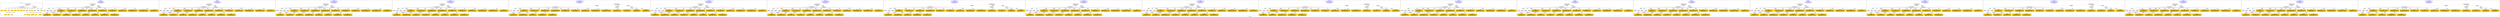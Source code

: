 digraph n0 {
fontcolor="blue"
remincross="true"
label="s06-npg.json"
subgraph cluster_0 {
label="1-correct model"
n2[style="filled",color="white",fillcolor="lightgray",label="CulturalHeritageObject1"];
n3[shape="plaintext",style="filled",fillcolor="gold",label="Copyright"];
n4[shape="plaintext",style="filled",fillcolor="gold",label="DateOfWork"];
n5[style="filled",color="white",fillcolor="lightgray",label="Person1"];
n6[shape="plaintext",style="filled",fillcolor="gold",label="Description"];
n7[shape="plaintext",style="filled",fillcolor="gold",label="Dimension"];
n8[shape="plaintext",style="filled",fillcolor="gold",label="Medium"];
n9[shape="plaintext",style="filled",fillcolor="gold",label="CreditLine"];
n10[shape="plaintext",style="filled",fillcolor="gold",label="Owner"];
n11[style="filled",color="white",fillcolor="lightgray",label="Concept2"];
n12[shape="plaintext",style="filled",fillcolor="gold",label="Title"];
n13[shape="plaintext",style="filled",fillcolor="gold",label="Ref"];
n14[style="filled",color="white",fillcolor="lightgray",label="Person2"];
n15[style="filled",color="white",fillcolor="lightgray",label="Concept1"];
n16[shape="plaintext",style="filled",fillcolor="gold",label="birthDate"];
n17[shape="plaintext",style="filled",fillcolor="gold",label="deathDate"];
n18[shape="plaintext",style="filled",fillcolor="gold",label="Artist"];
n19[shape="plaintext",style="filled",fillcolor="gold",label="sitterBirthDate"];
n20[shape="plaintext",style="filled",fillcolor="gold",label="sitterDeathDate"];
n21[shape="plaintext",style="filled",fillcolor="gold",label="values"];
n22[style="filled",color="white",fillcolor="lightgray",label="EuropeanaAggregation1"];
n23[style="filled",color="white",fillcolor="lightgray",label="WebResource1"];
n24[shape="plaintext",style="filled",fillcolor="gold",label="Image"];
n25[shape="plaintext",style="filled",fillcolor="gold",label="Classification"];
n26[shape="plaintext",style="filled",fillcolor="gold",label="values"];
}
subgraph cluster_1 {
label="candidate 0\nlink coherence:1.0\nnode coherence:1.0\nconfidence:0.5748864341258982\nmapping score:0.6360732558197438\ncost:23.9993\n-precision:0.92-recall:0.92"
n28[style="filled",color="white",fillcolor="lightgray",label="CulturalHeritageObject1"];
n29[style="filled",color="white",fillcolor="lightgray",label="Person1"];
n30[style="filled",color="white",fillcolor="lightgray",label="Person2"];
n31[style="filled",color="white",fillcolor="lightgray",label="Concept1"];
n32[style="filled",color="white",fillcolor="lightgray",label="Concept2"];
n33[style="filled",color="white",fillcolor="lightgray",label="EuropeanaAggregation1"];
n34[style="filled",color="white",fillcolor="lightgray",label="WebResource1"];
n35[shape="plaintext",style="filled",fillcolor="gold",label="DateOfWork\n[CulturalHeritageObject,created,0.387]\n[Person,dateOfBirth,0.291]\n[Person,dateOfDeath,0.275]\n[CulturalHeritageObject,title,0.048]"];
n36[shape="plaintext",style="filled",fillcolor="gold",label="Ref\n[CulturalHeritageObject,accessionNumber,0.991]\n[CulturalHeritageObject,extent,0.004]\n[WebResource,classLink,0.003]\n[CulturalHeritageObject,title,0.003]"];
n37[shape="plaintext",style="filled",fillcolor="gold",label="Description\n[Person,biographicalInformation,0.407]\n[CulturalHeritageObject,description,0.365]\n[CulturalHeritageObject,title,0.166]\n[CulturalHeritageObject,provenance,0.062]"];
n38[shape="plaintext",style="filled",fillcolor="gold",label="Owner\n[CulturalHeritageObject,rightsHolder,0.629]\n[CulturalHeritageObject,provenance,0.225]\n[Person,biographicalInformation,0.076]\n[CulturalHeritageObject,description,0.069]"];
n39[shape="plaintext",style="filled",fillcolor="gold",label="values\n[Concept,prefLabel,0.578]\n[CulturalHeritageObject,description,0.212]\n[Person,biographicalInformation,0.112]\n[CulturalHeritageObject,title,0.099]"];
n40[shape="plaintext",style="filled",fillcolor="gold",label="birthDate\n[Person,dateOfBirth,0.428]\n[Person,dateOfDeath,0.329]\n[CulturalHeritageObject,created,0.171]\n[CulturalHeritageObject,title,0.072]"];
n41[shape="plaintext",style="filled",fillcolor="gold",label="Copyright\n[CulturalHeritageObject,rights,0.899]\n[CulturalHeritageObject,provenance,0.048]\n[Person,nameOfThePerson,0.031]\n[CulturalHeritageObject,description,0.022]"];
n42[shape="plaintext",style="filled",fillcolor="gold",label="Image\n[WebResource,classLink,0.864]\n[Document,classLink,0.129]\n[CulturalHeritageObject,medium,0.005]\n[CulturalHeritageObject,description,0.002]"];
n43[shape="plaintext",style="filled",fillcolor="gold",label="Artist\n[Person,nameOfThePerson,0.6]\n[CulturalHeritageObject,provenance,0.153]\n[Document,classLink,0.131]\n[CulturalHeritageObject,title,0.116]"];
n44[shape="plaintext",style="filled",fillcolor="gold",label="deathDate\n[Person,dateOfDeath,0.422]\n[Person,dateOfBirth,0.309]\n[CulturalHeritageObject,created,0.196]\n[CulturalHeritageObject,title,0.072]"];
n45[shape="plaintext",style="filled",fillcolor="gold",label="values\n[Person,nameOfThePerson,0.529]\n[CulturalHeritageObject,title,0.177]\n[CulturalHeritageObject,provenance,0.172]\n[CulturalHeritageObject,description,0.123]"];
n46[shape="plaintext",style="filled",fillcolor="gold",label="Medium\n[CulturalHeritageObject,medium,0.825]\n[CulturalHeritageObject,description,0.066]\n[Concept,prefLabel,0.056]\n[Person,biographicalInformation,0.053]"];
n47[shape="plaintext",style="filled",fillcolor="gold",label="sitterDeathDate\n[Person,dateOfDeath,0.426]\n[Person,dateOfBirth,0.329]\n[CulturalHeritageObject,created,0.175]\n[CulturalHeritageObject,title,0.07]"];
n48[shape="plaintext",style="filled",fillcolor="gold",label="Title\n[Person,nameOfThePerson,0.423]\n[CulturalHeritageObject,title,0.248]\n[CulturalHeritageObject,provenance,0.171]\n[CulturalHeritageObject,description,0.158]"];
n49[shape="plaintext",style="filled",fillcolor="gold",label="CreditLine\n[CulturalHeritageObject,provenance,0.409]\n[CulturalHeritageObject,rightsHolder,0.365]\n[CulturalHeritageObject,description,0.115]\n[Person,biographicalInformation,0.11]"];
n50[shape="plaintext",style="filled",fillcolor="gold",label="sitterBirthDate\n[Person,dateOfBirth,0.428]\n[Person,dateOfDeath,0.36]\n[CulturalHeritageObject,created,0.149]\n[CulturalHeritageObject,title,0.062]"];
n51[shape="plaintext",style="filled",fillcolor="gold",label="Dimension\n[CulturalHeritageObject,extent,0.713]\n[CulturalHeritageObject,accessionNumber,0.121]\n[CulturalHeritageObject,description,0.085]\n[CulturalHeritageObject,medium,0.082]"];
n52[shape="plaintext",style="filled",fillcolor="gold",label="Classification\n[Concept,prefLabel,0.607]\n[Person,biographicalInformation,0.2]\n[CulturalHeritageObject,description,0.115]\n[CulturalHeritageObject,title,0.078]"];
}
subgraph cluster_2 {
label="candidate 1\nlink coherence:1.0\nnode coherence:1.0\nconfidence:0.5657265103901595\nmapping score:0.633019947907831\ncost:23.9993\n-precision:0.83-recall:0.83"
n54[style="filled",color="white",fillcolor="lightgray",label="CulturalHeritageObject1"];
n55[style="filled",color="white",fillcolor="lightgray",label="Person1"];
n56[style="filled",color="white",fillcolor="lightgray",label="Person2"];
n57[style="filled",color="white",fillcolor="lightgray",label="Concept1"];
n58[style="filled",color="white",fillcolor="lightgray",label="Concept2"];
n59[style="filled",color="white",fillcolor="lightgray",label="EuropeanaAggregation1"];
n60[style="filled",color="white",fillcolor="lightgray",label="WebResource1"];
n61[shape="plaintext",style="filled",fillcolor="gold",label="DateOfWork\n[CulturalHeritageObject,created,0.387]\n[Person,dateOfBirth,0.291]\n[Person,dateOfDeath,0.275]\n[CulturalHeritageObject,title,0.048]"];
n62[shape="plaintext",style="filled",fillcolor="gold",label="Ref\n[CulturalHeritageObject,accessionNumber,0.991]\n[CulturalHeritageObject,extent,0.004]\n[WebResource,classLink,0.003]\n[CulturalHeritageObject,title,0.003]"];
n63[shape="plaintext",style="filled",fillcolor="gold",label="Description\n[Person,biographicalInformation,0.407]\n[CulturalHeritageObject,description,0.365]\n[CulturalHeritageObject,title,0.166]\n[CulturalHeritageObject,provenance,0.062]"];
n64[shape="plaintext",style="filled",fillcolor="gold",label="Owner\n[CulturalHeritageObject,rightsHolder,0.629]\n[CulturalHeritageObject,provenance,0.225]\n[Person,biographicalInformation,0.076]\n[CulturalHeritageObject,description,0.069]"];
n65[shape="plaintext",style="filled",fillcolor="gold",label="values\n[Concept,prefLabel,0.578]\n[CulturalHeritageObject,description,0.212]\n[Person,biographicalInformation,0.112]\n[CulturalHeritageObject,title,0.099]"];
n66[shape="plaintext",style="filled",fillcolor="gold",label="birthDate\n[Person,dateOfBirth,0.428]\n[Person,dateOfDeath,0.329]\n[CulturalHeritageObject,created,0.171]\n[CulturalHeritageObject,title,0.072]"];
n67[shape="plaintext",style="filled",fillcolor="gold",label="Copyright\n[CulturalHeritageObject,rights,0.899]\n[CulturalHeritageObject,provenance,0.048]\n[Person,nameOfThePerson,0.031]\n[CulturalHeritageObject,description,0.022]"];
n68[shape="plaintext",style="filled",fillcolor="gold",label="Image\n[WebResource,classLink,0.864]\n[Document,classLink,0.129]\n[CulturalHeritageObject,medium,0.005]\n[CulturalHeritageObject,description,0.002]"];
n69[shape="plaintext",style="filled",fillcolor="gold",label="Artist\n[Person,nameOfThePerson,0.6]\n[CulturalHeritageObject,provenance,0.153]\n[Document,classLink,0.131]\n[CulturalHeritageObject,title,0.116]"];
n70[shape="plaintext",style="filled",fillcolor="gold",label="deathDate\n[Person,dateOfDeath,0.422]\n[Person,dateOfBirth,0.309]\n[CulturalHeritageObject,created,0.196]\n[CulturalHeritageObject,title,0.072]"];
n71[shape="plaintext",style="filled",fillcolor="gold",label="values\n[Person,nameOfThePerson,0.529]\n[CulturalHeritageObject,title,0.177]\n[CulturalHeritageObject,provenance,0.172]\n[CulturalHeritageObject,description,0.123]"];
n72[shape="plaintext",style="filled",fillcolor="gold",label="Medium\n[CulturalHeritageObject,medium,0.825]\n[CulturalHeritageObject,description,0.066]\n[Concept,prefLabel,0.056]\n[Person,biographicalInformation,0.053]"];
n73[shape="plaintext",style="filled",fillcolor="gold",label="Title\n[Person,nameOfThePerson,0.423]\n[CulturalHeritageObject,title,0.248]\n[CulturalHeritageObject,provenance,0.171]\n[CulturalHeritageObject,description,0.158]"];
n74[shape="plaintext",style="filled",fillcolor="gold",label="sitterBirthDate\n[Person,dateOfBirth,0.428]\n[Person,dateOfDeath,0.36]\n[CulturalHeritageObject,created,0.149]\n[CulturalHeritageObject,title,0.062]"];
n75[shape="plaintext",style="filled",fillcolor="gold",label="CreditLine\n[CulturalHeritageObject,provenance,0.409]\n[CulturalHeritageObject,rightsHolder,0.365]\n[CulturalHeritageObject,description,0.115]\n[Person,biographicalInformation,0.11]"];
n76[shape="plaintext",style="filled",fillcolor="gold",label="sitterDeathDate\n[Person,dateOfDeath,0.426]\n[Person,dateOfBirth,0.329]\n[CulturalHeritageObject,created,0.175]\n[CulturalHeritageObject,title,0.07]"];
n77[shape="plaintext",style="filled",fillcolor="gold",label="Dimension\n[CulturalHeritageObject,extent,0.713]\n[CulturalHeritageObject,accessionNumber,0.121]\n[CulturalHeritageObject,description,0.085]\n[CulturalHeritageObject,medium,0.082]"];
n78[shape="plaintext",style="filled",fillcolor="gold",label="Classification\n[Concept,prefLabel,0.607]\n[Person,biographicalInformation,0.2]\n[CulturalHeritageObject,description,0.115]\n[CulturalHeritageObject,title,0.078]"];
}
subgraph cluster_3 {
label="candidate 10\nlink coherence:0.9583333333333334\nnode coherence:1.0\nconfidence:0.5657265103901595\nmapping score:0.633019947907831\ncost:123.009482\n-precision:0.83-recall:0.83"
n80[style="filled",color="white",fillcolor="lightgray",label="CulturalHeritageObject1"];
n81[style="filled",color="white",fillcolor="lightgray",label="Person1"];
n82[style="filled",color="white",fillcolor="lightgray",label="Person2"];
n83[style="filled",color="white",fillcolor="lightgray",label="Concept1"];
n84[style="filled",color="white",fillcolor="lightgray",label="Concept2"];
n85[style="filled",color="white",fillcolor="lightgray",label="EuropeanaAggregation1"];
n86[style="filled",color="white",fillcolor="lightgray",label="WebResource1"];
n87[shape="plaintext",style="filled",fillcolor="gold",label="DateOfWork\n[CulturalHeritageObject,created,0.387]\n[Person,dateOfBirth,0.291]\n[Person,dateOfDeath,0.275]\n[CulturalHeritageObject,title,0.048]"];
n88[shape="plaintext",style="filled",fillcolor="gold",label="Ref\n[CulturalHeritageObject,accessionNumber,0.991]\n[CulturalHeritageObject,extent,0.004]\n[WebResource,classLink,0.003]\n[CulturalHeritageObject,title,0.003]"];
n89[shape="plaintext",style="filled",fillcolor="gold",label="Description\n[Person,biographicalInformation,0.407]\n[CulturalHeritageObject,description,0.365]\n[CulturalHeritageObject,title,0.166]\n[CulturalHeritageObject,provenance,0.062]"];
n90[shape="plaintext",style="filled",fillcolor="gold",label="Owner\n[CulturalHeritageObject,rightsHolder,0.629]\n[CulturalHeritageObject,provenance,0.225]\n[Person,biographicalInformation,0.076]\n[CulturalHeritageObject,description,0.069]"];
n91[shape="plaintext",style="filled",fillcolor="gold",label="values\n[Concept,prefLabel,0.578]\n[CulturalHeritageObject,description,0.212]\n[Person,biographicalInformation,0.112]\n[CulturalHeritageObject,title,0.099]"];
n92[shape="plaintext",style="filled",fillcolor="gold",label="birthDate\n[Person,dateOfBirth,0.428]\n[Person,dateOfDeath,0.329]\n[CulturalHeritageObject,created,0.171]\n[CulturalHeritageObject,title,0.072]"];
n93[shape="plaintext",style="filled",fillcolor="gold",label="Copyright\n[CulturalHeritageObject,rights,0.899]\n[CulturalHeritageObject,provenance,0.048]\n[Person,nameOfThePerson,0.031]\n[CulturalHeritageObject,description,0.022]"];
n94[shape="plaintext",style="filled",fillcolor="gold",label="Image\n[WebResource,classLink,0.864]\n[Document,classLink,0.129]\n[CulturalHeritageObject,medium,0.005]\n[CulturalHeritageObject,description,0.002]"];
n95[shape="plaintext",style="filled",fillcolor="gold",label="Artist\n[Person,nameOfThePerson,0.6]\n[CulturalHeritageObject,provenance,0.153]\n[Document,classLink,0.131]\n[CulturalHeritageObject,title,0.116]"];
n96[shape="plaintext",style="filled",fillcolor="gold",label="deathDate\n[Person,dateOfDeath,0.422]\n[Person,dateOfBirth,0.309]\n[CulturalHeritageObject,created,0.196]\n[CulturalHeritageObject,title,0.072]"];
n97[shape="plaintext",style="filled",fillcolor="gold",label="values\n[Person,nameOfThePerson,0.529]\n[CulturalHeritageObject,title,0.177]\n[CulturalHeritageObject,provenance,0.172]\n[CulturalHeritageObject,description,0.123]"];
n98[shape="plaintext",style="filled",fillcolor="gold",label="Medium\n[CulturalHeritageObject,medium,0.825]\n[CulturalHeritageObject,description,0.066]\n[Concept,prefLabel,0.056]\n[Person,biographicalInformation,0.053]"];
n99[shape="plaintext",style="filled",fillcolor="gold",label="Title\n[Person,nameOfThePerson,0.423]\n[CulturalHeritageObject,title,0.248]\n[CulturalHeritageObject,provenance,0.171]\n[CulturalHeritageObject,description,0.158]"];
n100[shape="plaintext",style="filled",fillcolor="gold",label="sitterBirthDate\n[Person,dateOfBirth,0.428]\n[Person,dateOfDeath,0.36]\n[CulturalHeritageObject,created,0.149]\n[CulturalHeritageObject,title,0.062]"];
n101[shape="plaintext",style="filled",fillcolor="gold",label="CreditLine\n[CulturalHeritageObject,provenance,0.409]\n[CulturalHeritageObject,rightsHolder,0.365]\n[CulturalHeritageObject,description,0.115]\n[Person,biographicalInformation,0.11]"];
n102[shape="plaintext",style="filled",fillcolor="gold",label="sitterDeathDate\n[Person,dateOfDeath,0.426]\n[Person,dateOfBirth,0.329]\n[CulturalHeritageObject,created,0.175]\n[CulturalHeritageObject,title,0.07]"];
n103[shape="plaintext",style="filled",fillcolor="gold",label="Dimension\n[CulturalHeritageObject,extent,0.713]\n[CulturalHeritageObject,accessionNumber,0.121]\n[CulturalHeritageObject,description,0.085]\n[CulturalHeritageObject,medium,0.082]"];
n104[shape="plaintext",style="filled",fillcolor="gold",label="Classification\n[Concept,prefLabel,0.607]\n[Person,biographicalInformation,0.2]\n[CulturalHeritageObject,description,0.115]\n[CulturalHeritageObject,title,0.078]"];
}
subgraph cluster_4 {
label="candidate 11\nlink coherence:0.9583333333333334\nnode coherence:1.0\nconfidence:0.5650489790804227\nmapping score:0.6327941041379187\ncost:23.9993\n-precision:0.83-recall:0.83"
n106[style="filled",color="white",fillcolor="lightgray",label="CulturalHeritageObject1"];
n107[style="filled",color="white",fillcolor="lightgray",label="Person1"];
n108[style="filled",color="white",fillcolor="lightgray",label="Person2"];
n109[style="filled",color="white",fillcolor="lightgray",label="Concept1"];
n110[style="filled",color="white",fillcolor="lightgray",label="Concept2"];
n111[style="filled",color="white",fillcolor="lightgray",label="EuropeanaAggregation1"];
n112[style="filled",color="white",fillcolor="lightgray",label="WebResource1"];
n113[shape="plaintext",style="filled",fillcolor="gold",label="DateOfWork\n[CulturalHeritageObject,created,0.387]\n[Person,dateOfBirth,0.291]\n[Person,dateOfDeath,0.275]\n[CulturalHeritageObject,title,0.048]"];
n114[shape="plaintext",style="filled",fillcolor="gold",label="Ref\n[CulturalHeritageObject,accessionNumber,0.991]\n[CulturalHeritageObject,extent,0.004]\n[WebResource,classLink,0.003]\n[CulturalHeritageObject,title,0.003]"];
n115[shape="plaintext",style="filled",fillcolor="gold",label="Description\n[Person,biographicalInformation,0.407]\n[CulturalHeritageObject,description,0.365]\n[CulturalHeritageObject,title,0.166]\n[CulturalHeritageObject,provenance,0.062]"];
n116[shape="plaintext",style="filled",fillcolor="gold",label="Owner\n[CulturalHeritageObject,rightsHolder,0.629]\n[CulturalHeritageObject,provenance,0.225]\n[Person,biographicalInformation,0.076]\n[CulturalHeritageObject,description,0.069]"];
n117[shape="plaintext",style="filled",fillcolor="gold",label="values\n[Concept,prefLabel,0.578]\n[CulturalHeritageObject,description,0.212]\n[Person,biographicalInformation,0.112]\n[CulturalHeritageObject,title,0.099]"];
n118[shape="plaintext",style="filled",fillcolor="gold",label="birthDate\n[Person,dateOfBirth,0.428]\n[Person,dateOfDeath,0.329]\n[CulturalHeritageObject,created,0.171]\n[CulturalHeritageObject,title,0.072]"];
n119[shape="plaintext",style="filled",fillcolor="gold",label="Copyright\n[CulturalHeritageObject,rights,0.899]\n[CulturalHeritageObject,provenance,0.048]\n[Person,nameOfThePerson,0.031]\n[CulturalHeritageObject,description,0.022]"];
n120[shape="plaintext",style="filled",fillcolor="gold",label="Image\n[WebResource,classLink,0.864]\n[Document,classLink,0.129]\n[CulturalHeritageObject,medium,0.005]\n[CulturalHeritageObject,description,0.002]"];
n121[shape="plaintext",style="filled",fillcolor="gold",label="Title\n[Person,nameOfThePerson,0.423]\n[CulturalHeritageObject,title,0.248]\n[CulturalHeritageObject,provenance,0.171]\n[CulturalHeritageObject,description,0.158]"];
n122[shape="plaintext",style="filled",fillcolor="gold",label="deathDate\n[Person,dateOfDeath,0.422]\n[Person,dateOfBirth,0.309]\n[CulturalHeritageObject,created,0.196]\n[CulturalHeritageObject,title,0.072]"];
n123[shape="plaintext",style="filled",fillcolor="gold",label="Artist\n[Person,nameOfThePerson,0.6]\n[CulturalHeritageObject,provenance,0.153]\n[Document,classLink,0.131]\n[CulturalHeritageObject,title,0.116]"];
n124[shape="plaintext",style="filled",fillcolor="gold",label="Medium\n[CulturalHeritageObject,medium,0.825]\n[CulturalHeritageObject,description,0.066]\n[Concept,prefLabel,0.056]\n[Person,biographicalInformation,0.053]"];
n125[shape="plaintext",style="filled",fillcolor="gold",label="sitterDeathDate\n[Person,dateOfDeath,0.426]\n[Person,dateOfBirth,0.329]\n[CulturalHeritageObject,created,0.175]\n[CulturalHeritageObject,title,0.07]"];
n126[shape="plaintext",style="filled",fillcolor="gold",label="values\n[Person,nameOfThePerson,0.529]\n[CulturalHeritageObject,title,0.177]\n[CulturalHeritageObject,provenance,0.172]\n[CulturalHeritageObject,description,0.123]"];
n127[shape="plaintext",style="filled",fillcolor="gold",label="CreditLine\n[CulturalHeritageObject,provenance,0.409]\n[CulturalHeritageObject,rightsHolder,0.365]\n[CulturalHeritageObject,description,0.115]\n[Person,biographicalInformation,0.11]"];
n128[shape="plaintext",style="filled",fillcolor="gold",label="sitterBirthDate\n[Person,dateOfBirth,0.428]\n[Person,dateOfDeath,0.36]\n[CulturalHeritageObject,created,0.149]\n[CulturalHeritageObject,title,0.062]"];
n129[shape="plaintext",style="filled",fillcolor="gold",label="Dimension\n[CulturalHeritageObject,extent,0.713]\n[CulturalHeritageObject,accessionNumber,0.121]\n[CulturalHeritageObject,description,0.085]\n[CulturalHeritageObject,medium,0.082]"];
n130[shape="plaintext",style="filled",fillcolor="gold",label="Classification\n[Concept,prefLabel,0.607]\n[Person,biographicalInformation,0.2]\n[CulturalHeritageObject,description,0.115]\n[CulturalHeritageObject,title,0.078]"];
}
subgraph cluster_5 {
label="candidate 12\nlink coherence:0.9583333333333334\nnode coherence:1.0\nconfidence:0.5650489790804227\nmapping score:0.6327941041379187\ncost:123.009302\n-precision:0.75-recall:0.75"
n132[style="filled",color="white",fillcolor="lightgray",label="CulturalHeritageObject1"];
n133[style="filled",color="white",fillcolor="lightgray",label="Person1"];
n134[style="filled",color="white",fillcolor="lightgray",label="Concept1"];
n135[style="filled",color="white",fillcolor="lightgray",label="Concept2"];
n136[style="filled",color="white",fillcolor="lightgray",label="EuropeanaAggregation1"];
n137[style="filled",color="white",fillcolor="lightgray",label="WebResource1"];
n138[style="filled",color="white",fillcolor="lightgray",label="Person2"];
n139[shape="plaintext",style="filled",fillcolor="gold",label="DateOfWork\n[CulturalHeritageObject,created,0.387]\n[Person,dateOfBirth,0.291]\n[Person,dateOfDeath,0.275]\n[CulturalHeritageObject,title,0.048]"];
n140[shape="plaintext",style="filled",fillcolor="gold",label="Ref\n[CulturalHeritageObject,accessionNumber,0.991]\n[CulturalHeritageObject,extent,0.004]\n[WebResource,classLink,0.003]\n[CulturalHeritageObject,title,0.003]"];
n141[shape="plaintext",style="filled",fillcolor="gold",label="Description\n[Person,biographicalInformation,0.407]\n[CulturalHeritageObject,description,0.365]\n[CulturalHeritageObject,title,0.166]\n[CulturalHeritageObject,provenance,0.062]"];
n142[shape="plaintext",style="filled",fillcolor="gold",label="Owner\n[CulturalHeritageObject,rightsHolder,0.629]\n[CulturalHeritageObject,provenance,0.225]\n[Person,biographicalInformation,0.076]\n[CulturalHeritageObject,description,0.069]"];
n143[shape="plaintext",style="filled",fillcolor="gold",label="values\n[Concept,prefLabel,0.578]\n[CulturalHeritageObject,description,0.212]\n[Person,biographicalInformation,0.112]\n[CulturalHeritageObject,title,0.099]"];
n144[shape="plaintext",style="filled",fillcolor="gold",label="birthDate\n[Person,dateOfBirth,0.428]\n[Person,dateOfDeath,0.329]\n[CulturalHeritageObject,created,0.171]\n[CulturalHeritageObject,title,0.072]"];
n145[shape="plaintext",style="filled",fillcolor="gold",label="Copyright\n[CulturalHeritageObject,rights,0.899]\n[CulturalHeritageObject,provenance,0.048]\n[Person,nameOfThePerson,0.031]\n[CulturalHeritageObject,description,0.022]"];
n146[shape="plaintext",style="filled",fillcolor="gold",label="Image\n[WebResource,classLink,0.864]\n[Document,classLink,0.129]\n[CulturalHeritageObject,medium,0.005]\n[CulturalHeritageObject,description,0.002]"];
n147[shape="plaintext",style="filled",fillcolor="gold",label="Title\n[Person,nameOfThePerson,0.423]\n[CulturalHeritageObject,title,0.248]\n[CulturalHeritageObject,provenance,0.171]\n[CulturalHeritageObject,description,0.158]"];
n148[shape="plaintext",style="filled",fillcolor="gold",label="deathDate\n[Person,dateOfDeath,0.422]\n[Person,dateOfBirth,0.309]\n[CulturalHeritageObject,created,0.196]\n[CulturalHeritageObject,title,0.072]"];
n149[shape="plaintext",style="filled",fillcolor="gold",label="Artist\n[Person,nameOfThePerson,0.6]\n[CulturalHeritageObject,provenance,0.153]\n[Document,classLink,0.131]\n[CulturalHeritageObject,title,0.116]"];
n150[shape="plaintext",style="filled",fillcolor="gold",label="Medium\n[CulturalHeritageObject,medium,0.825]\n[CulturalHeritageObject,description,0.066]\n[Concept,prefLabel,0.056]\n[Person,biographicalInformation,0.053]"];
n151[shape="plaintext",style="filled",fillcolor="gold",label="sitterDeathDate\n[Person,dateOfDeath,0.426]\n[Person,dateOfBirth,0.329]\n[CulturalHeritageObject,created,0.175]\n[CulturalHeritageObject,title,0.07]"];
n152[shape="plaintext",style="filled",fillcolor="gold",label="values\n[Person,nameOfThePerson,0.529]\n[CulturalHeritageObject,title,0.177]\n[CulturalHeritageObject,provenance,0.172]\n[CulturalHeritageObject,description,0.123]"];
n153[shape="plaintext",style="filled",fillcolor="gold",label="CreditLine\n[CulturalHeritageObject,provenance,0.409]\n[CulturalHeritageObject,rightsHolder,0.365]\n[CulturalHeritageObject,description,0.115]\n[Person,biographicalInformation,0.11]"];
n154[shape="plaintext",style="filled",fillcolor="gold",label="sitterBirthDate\n[Person,dateOfBirth,0.428]\n[Person,dateOfDeath,0.36]\n[CulturalHeritageObject,created,0.149]\n[CulturalHeritageObject,title,0.062]"];
n155[shape="plaintext",style="filled",fillcolor="gold",label="Dimension\n[CulturalHeritageObject,extent,0.713]\n[CulturalHeritageObject,accessionNumber,0.121]\n[CulturalHeritageObject,description,0.085]\n[CulturalHeritageObject,medium,0.082]"];
n156[shape="plaintext",style="filled",fillcolor="gold",label="Classification\n[Concept,prefLabel,0.607]\n[Person,biographicalInformation,0.2]\n[CulturalHeritageObject,description,0.115]\n[CulturalHeritageObject,title,0.078]"];
}
subgraph cluster_6 {
label="candidate 13\nlink coherence:0.9583333333333334\nnode coherence:1.0\nconfidence:0.5650489790804227\nmapping score:0.6327941041379187\ncost:123.009482\n-precision:0.79-recall:0.79"
n158[style="filled",color="white",fillcolor="lightgray",label="CulturalHeritageObject1"];
n159[style="filled",color="white",fillcolor="lightgray",label="Person1"];
n160[style="filled",color="white",fillcolor="lightgray",label="Person2"];
n161[style="filled",color="white",fillcolor="lightgray",label="Concept1"];
n162[style="filled",color="white",fillcolor="lightgray",label="Concept2"];
n163[style="filled",color="white",fillcolor="lightgray",label="EuropeanaAggregation1"];
n164[style="filled",color="white",fillcolor="lightgray",label="WebResource1"];
n165[shape="plaintext",style="filled",fillcolor="gold",label="DateOfWork\n[CulturalHeritageObject,created,0.387]\n[Person,dateOfBirth,0.291]\n[Person,dateOfDeath,0.275]\n[CulturalHeritageObject,title,0.048]"];
n166[shape="plaintext",style="filled",fillcolor="gold",label="Ref\n[CulturalHeritageObject,accessionNumber,0.991]\n[CulturalHeritageObject,extent,0.004]\n[WebResource,classLink,0.003]\n[CulturalHeritageObject,title,0.003]"];
n167[shape="plaintext",style="filled",fillcolor="gold",label="Description\n[Person,biographicalInformation,0.407]\n[CulturalHeritageObject,description,0.365]\n[CulturalHeritageObject,title,0.166]\n[CulturalHeritageObject,provenance,0.062]"];
n168[shape="plaintext",style="filled",fillcolor="gold",label="Owner\n[CulturalHeritageObject,rightsHolder,0.629]\n[CulturalHeritageObject,provenance,0.225]\n[Person,biographicalInformation,0.076]\n[CulturalHeritageObject,description,0.069]"];
n169[shape="plaintext",style="filled",fillcolor="gold",label="values\n[Concept,prefLabel,0.578]\n[CulturalHeritageObject,description,0.212]\n[Person,biographicalInformation,0.112]\n[CulturalHeritageObject,title,0.099]"];
n170[shape="plaintext",style="filled",fillcolor="gold",label="birthDate\n[Person,dateOfBirth,0.428]\n[Person,dateOfDeath,0.329]\n[CulturalHeritageObject,created,0.171]\n[CulturalHeritageObject,title,0.072]"];
n171[shape="plaintext",style="filled",fillcolor="gold",label="Copyright\n[CulturalHeritageObject,rights,0.899]\n[CulturalHeritageObject,provenance,0.048]\n[Person,nameOfThePerson,0.031]\n[CulturalHeritageObject,description,0.022]"];
n172[shape="plaintext",style="filled",fillcolor="gold",label="Image\n[WebResource,classLink,0.864]\n[Document,classLink,0.129]\n[CulturalHeritageObject,medium,0.005]\n[CulturalHeritageObject,description,0.002]"];
n173[shape="plaintext",style="filled",fillcolor="gold",label="Title\n[Person,nameOfThePerson,0.423]\n[CulturalHeritageObject,title,0.248]\n[CulturalHeritageObject,provenance,0.171]\n[CulturalHeritageObject,description,0.158]"];
n174[shape="plaintext",style="filled",fillcolor="gold",label="deathDate\n[Person,dateOfDeath,0.422]\n[Person,dateOfBirth,0.309]\n[CulturalHeritageObject,created,0.196]\n[CulturalHeritageObject,title,0.072]"];
n175[shape="plaintext",style="filled",fillcolor="gold",label="Artist\n[Person,nameOfThePerson,0.6]\n[CulturalHeritageObject,provenance,0.153]\n[Document,classLink,0.131]\n[CulturalHeritageObject,title,0.116]"];
n176[shape="plaintext",style="filled",fillcolor="gold",label="Medium\n[CulturalHeritageObject,medium,0.825]\n[CulturalHeritageObject,description,0.066]\n[Concept,prefLabel,0.056]\n[Person,biographicalInformation,0.053]"];
n177[shape="plaintext",style="filled",fillcolor="gold",label="sitterDeathDate\n[Person,dateOfDeath,0.426]\n[Person,dateOfBirth,0.329]\n[CulturalHeritageObject,created,0.175]\n[CulturalHeritageObject,title,0.07]"];
n178[shape="plaintext",style="filled",fillcolor="gold",label="values\n[Person,nameOfThePerson,0.529]\n[CulturalHeritageObject,title,0.177]\n[CulturalHeritageObject,provenance,0.172]\n[CulturalHeritageObject,description,0.123]"];
n179[shape="plaintext",style="filled",fillcolor="gold",label="CreditLine\n[CulturalHeritageObject,provenance,0.409]\n[CulturalHeritageObject,rightsHolder,0.365]\n[CulturalHeritageObject,description,0.115]\n[Person,biographicalInformation,0.11]"];
n180[shape="plaintext",style="filled",fillcolor="gold",label="sitterBirthDate\n[Person,dateOfBirth,0.428]\n[Person,dateOfDeath,0.36]\n[CulturalHeritageObject,created,0.149]\n[CulturalHeritageObject,title,0.062]"];
n181[shape="plaintext",style="filled",fillcolor="gold",label="Dimension\n[CulturalHeritageObject,extent,0.713]\n[CulturalHeritageObject,accessionNumber,0.121]\n[CulturalHeritageObject,description,0.085]\n[CulturalHeritageObject,medium,0.082]"];
n182[shape="plaintext",style="filled",fillcolor="gold",label="Classification\n[Concept,prefLabel,0.607]\n[Person,biographicalInformation,0.2]\n[CulturalHeritageObject,description,0.115]\n[CulturalHeritageObject,title,0.078]"];
}
subgraph cluster_7 {
label="candidate 14\nlink coherence:0.9583333333333334\nnode coherence:1.0\nconfidence:0.555889055344684\nmapping score:0.6297407962260058\ncost:23.9993\n-precision:0.75-recall:0.75"
n184[style="filled",color="white",fillcolor="lightgray",label="CulturalHeritageObject1"];
n185[style="filled",color="white",fillcolor="lightgray",label="Person1"];
n186[style="filled",color="white",fillcolor="lightgray",label="Person2"];
n187[style="filled",color="white",fillcolor="lightgray",label="Concept1"];
n188[style="filled",color="white",fillcolor="lightgray",label="Concept2"];
n189[style="filled",color="white",fillcolor="lightgray",label="EuropeanaAggregation1"];
n190[style="filled",color="white",fillcolor="lightgray",label="WebResource1"];
n191[shape="plaintext",style="filled",fillcolor="gold",label="DateOfWork\n[CulturalHeritageObject,created,0.387]\n[Person,dateOfBirth,0.291]\n[Person,dateOfDeath,0.275]\n[CulturalHeritageObject,title,0.048]"];
n192[shape="plaintext",style="filled",fillcolor="gold",label="Ref\n[CulturalHeritageObject,accessionNumber,0.991]\n[CulturalHeritageObject,extent,0.004]\n[WebResource,classLink,0.003]\n[CulturalHeritageObject,title,0.003]"];
n193[shape="plaintext",style="filled",fillcolor="gold",label="Description\n[Person,biographicalInformation,0.407]\n[CulturalHeritageObject,description,0.365]\n[CulturalHeritageObject,title,0.166]\n[CulturalHeritageObject,provenance,0.062]"];
n194[shape="plaintext",style="filled",fillcolor="gold",label="Owner\n[CulturalHeritageObject,rightsHolder,0.629]\n[CulturalHeritageObject,provenance,0.225]\n[Person,biographicalInformation,0.076]\n[CulturalHeritageObject,description,0.069]"];
n195[shape="plaintext",style="filled",fillcolor="gold",label="values\n[Concept,prefLabel,0.578]\n[CulturalHeritageObject,description,0.212]\n[Person,biographicalInformation,0.112]\n[CulturalHeritageObject,title,0.099]"];
n196[shape="plaintext",style="filled",fillcolor="gold",label="birthDate\n[Person,dateOfBirth,0.428]\n[Person,dateOfDeath,0.329]\n[CulturalHeritageObject,created,0.171]\n[CulturalHeritageObject,title,0.072]"];
n197[shape="plaintext",style="filled",fillcolor="gold",label="Copyright\n[CulturalHeritageObject,rights,0.899]\n[CulturalHeritageObject,provenance,0.048]\n[Person,nameOfThePerson,0.031]\n[CulturalHeritageObject,description,0.022]"];
n198[shape="plaintext",style="filled",fillcolor="gold",label="Image\n[WebResource,classLink,0.864]\n[Document,classLink,0.129]\n[CulturalHeritageObject,medium,0.005]\n[CulturalHeritageObject,description,0.002]"];
n199[shape="plaintext",style="filled",fillcolor="gold",label="Title\n[Person,nameOfThePerson,0.423]\n[CulturalHeritageObject,title,0.248]\n[CulturalHeritageObject,provenance,0.171]\n[CulturalHeritageObject,description,0.158]"];
n200[shape="plaintext",style="filled",fillcolor="gold",label="deathDate\n[Person,dateOfDeath,0.422]\n[Person,dateOfBirth,0.309]\n[CulturalHeritageObject,created,0.196]\n[CulturalHeritageObject,title,0.072]"];
n201[shape="plaintext",style="filled",fillcolor="gold",label="Artist\n[Person,nameOfThePerson,0.6]\n[CulturalHeritageObject,provenance,0.153]\n[Document,classLink,0.131]\n[CulturalHeritageObject,title,0.116]"];
n202[shape="plaintext",style="filled",fillcolor="gold",label="Medium\n[CulturalHeritageObject,medium,0.825]\n[CulturalHeritageObject,description,0.066]\n[Concept,prefLabel,0.056]\n[Person,biographicalInformation,0.053]"];
n203[shape="plaintext",style="filled",fillcolor="gold",label="sitterBirthDate\n[Person,dateOfBirth,0.428]\n[Person,dateOfDeath,0.36]\n[CulturalHeritageObject,created,0.149]\n[CulturalHeritageObject,title,0.062]"];
n204[shape="plaintext",style="filled",fillcolor="gold",label="values\n[Person,nameOfThePerson,0.529]\n[CulturalHeritageObject,title,0.177]\n[CulturalHeritageObject,provenance,0.172]\n[CulturalHeritageObject,description,0.123]"];
n205[shape="plaintext",style="filled",fillcolor="gold",label="CreditLine\n[CulturalHeritageObject,provenance,0.409]\n[CulturalHeritageObject,rightsHolder,0.365]\n[CulturalHeritageObject,description,0.115]\n[Person,biographicalInformation,0.11]"];
n206[shape="plaintext",style="filled",fillcolor="gold",label="sitterDeathDate\n[Person,dateOfDeath,0.426]\n[Person,dateOfBirth,0.329]\n[CulturalHeritageObject,created,0.175]\n[CulturalHeritageObject,title,0.07]"];
n207[shape="plaintext",style="filled",fillcolor="gold",label="Dimension\n[CulturalHeritageObject,extent,0.713]\n[CulturalHeritageObject,accessionNumber,0.121]\n[CulturalHeritageObject,description,0.085]\n[CulturalHeritageObject,medium,0.082]"];
n208[shape="plaintext",style="filled",fillcolor="gold",label="Classification\n[Concept,prefLabel,0.607]\n[Person,biographicalInformation,0.2]\n[CulturalHeritageObject,description,0.115]\n[CulturalHeritageObject,title,0.078]"];
}
subgraph cluster_8 {
label="candidate 15\nlink coherence:0.9583333333333334\nnode coherence:1.0\nconfidence:0.555889055344684\nmapping score:0.6297407962260058\ncost:123.009302\n-precision:0.67-recall:0.67"
n210[style="filled",color="white",fillcolor="lightgray",label="CulturalHeritageObject1"];
n211[style="filled",color="white",fillcolor="lightgray",label="Person1"];
n212[style="filled",color="white",fillcolor="lightgray",label="Concept1"];
n213[style="filled",color="white",fillcolor="lightgray",label="Concept2"];
n214[style="filled",color="white",fillcolor="lightgray",label="EuropeanaAggregation1"];
n215[style="filled",color="white",fillcolor="lightgray",label="WebResource1"];
n216[style="filled",color="white",fillcolor="lightgray",label="Person2"];
n217[shape="plaintext",style="filled",fillcolor="gold",label="DateOfWork\n[CulturalHeritageObject,created,0.387]\n[Person,dateOfBirth,0.291]\n[Person,dateOfDeath,0.275]\n[CulturalHeritageObject,title,0.048]"];
n218[shape="plaintext",style="filled",fillcolor="gold",label="Ref\n[CulturalHeritageObject,accessionNumber,0.991]\n[CulturalHeritageObject,extent,0.004]\n[WebResource,classLink,0.003]\n[CulturalHeritageObject,title,0.003]"];
n219[shape="plaintext",style="filled",fillcolor="gold",label="Description\n[Person,biographicalInformation,0.407]\n[CulturalHeritageObject,description,0.365]\n[CulturalHeritageObject,title,0.166]\n[CulturalHeritageObject,provenance,0.062]"];
n220[shape="plaintext",style="filled",fillcolor="gold",label="Owner\n[CulturalHeritageObject,rightsHolder,0.629]\n[CulturalHeritageObject,provenance,0.225]\n[Person,biographicalInformation,0.076]\n[CulturalHeritageObject,description,0.069]"];
n221[shape="plaintext",style="filled",fillcolor="gold",label="values\n[Concept,prefLabel,0.578]\n[CulturalHeritageObject,description,0.212]\n[Person,biographicalInformation,0.112]\n[CulturalHeritageObject,title,0.099]"];
n222[shape="plaintext",style="filled",fillcolor="gold",label="birthDate\n[Person,dateOfBirth,0.428]\n[Person,dateOfDeath,0.329]\n[CulturalHeritageObject,created,0.171]\n[CulturalHeritageObject,title,0.072]"];
n223[shape="plaintext",style="filled",fillcolor="gold",label="Copyright\n[CulturalHeritageObject,rights,0.899]\n[CulturalHeritageObject,provenance,0.048]\n[Person,nameOfThePerson,0.031]\n[CulturalHeritageObject,description,0.022]"];
n224[shape="plaintext",style="filled",fillcolor="gold",label="Image\n[WebResource,classLink,0.864]\n[Document,classLink,0.129]\n[CulturalHeritageObject,medium,0.005]\n[CulturalHeritageObject,description,0.002]"];
n225[shape="plaintext",style="filled",fillcolor="gold",label="Title\n[Person,nameOfThePerson,0.423]\n[CulturalHeritageObject,title,0.248]\n[CulturalHeritageObject,provenance,0.171]\n[CulturalHeritageObject,description,0.158]"];
n226[shape="plaintext",style="filled",fillcolor="gold",label="deathDate\n[Person,dateOfDeath,0.422]\n[Person,dateOfBirth,0.309]\n[CulturalHeritageObject,created,0.196]\n[CulturalHeritageObject,title,0.072]"];
n227[shape="plaintext",style="filled",fillcolor="gold",label="Artist\n[Person,nameOfThePerson,0.6]\n[CulturalHeritageObject,provenance,0.153]\n[Document,classLink,0.131]\n[CulturalHeritageObject,title,0.116]"];
n228[shape="plaintext",style="filled",fillcolor="gold",label="Medium\n[CulturalHeritageObject,medium,0.825]\n[CulturalHeritageObject,description,0.066]\n[Concept,prefLabel,0.056]\n[Person,biographicalInformation,0.053]"];
n229[shape="plaintext",style="filled",fillcolor="gold",label="sitterBirthDate\n[Person,dateOfBirth,0.428]\n[Person,dateOfDeath,0.36]\n[CulturalHeritageObject,created,0.149]\n[CulturalHeritageObject,title,0.062]"];
n230[shape="plaintext",style="filled",fillcolor="gold",label="values\n[Person,nameOfThePerson,0.529]\n[CulturalHeritageObject,title,0.177]\n[CulturalHeritageObject,provenance,0.172]\n[CulturalHeritageObject,description,0.123]"];
n231[shape="plaintext",style="filled",fillcolor="gold",label="CreditLine\n[CulturalHeritageObject,provenance,0.409]\n[CulturalHeritageObject,rightsHolder,0.365]\n[CulturalHeritageObject,description,0.115]\n[Person,biographicalInformation,0.11]"];
n232[shape="plaintext",style="filled",fillcolor="gold",label="sitterDeathDate\n[Person,dateOfDeath,0.426]\n[Person,dateOfBirth,0.329]\n[CulturalHeritageObject,created,0.175]\n[CulturalHeritageObject,title,0.07]"];
n233[shape="plaintext",style="filled",fillcolor="gold",label="Dimension\n[CulturalHeritageObject,extent,0.713]\n[CulturalHeritageObject,accessionNumber,0.121]\n[CulturalHeritageObject,description,0.085]\n[CulturalHeritageObject,medium,0.082]"];
n234[shape="plaintext",style="filled",fillcolor="gold",label="Classification\n[Concept,prefLabel,0.607]\n[Person,biographicalInformation,0.2]\n[CulturalHeritageObject,description,0.115]\n[CulturalHeritageObject,title,0.078]"];
}
subgraph cluster_9 {
label="candidate 16\nlink coherence:0.9583333333333334\nnode coherence:1.0\nconfidence:0.555889055344684\nmapping score:0.6297407962260058\ncost:123.009482\n-precision:0.71-recall:0.71"
n236[style="filled",color="white",fillcolor="lightgray",label="CulturalHeritageObject1"];
n237[style="filled",color="white",fillcolor="lightgray",label="Person1"];
n238[style="filled",color="white",fillcolor="lightgray",label="Person2"];
n239[style="filled",color="white",fillcolor="lightgray",label="Concept1"];
n240[style="filled",color="white",fillcolor="lightgray",label="Concept2"];
n241[style="filled",color="white",fillcolor="lightgray",label="EuropeanaAggregation1"];
n242[style="filled",color="white",fillcolor="lightgray",label="WebResource1"];
n243[shape="plaintext",style="filled",fillcolor="gold",label="DateOfWork\n[CulturalHeritageObject,created,0.387]\n[Person,dateOfBirth,0.291]\n[Person,dateOfDeath,0.275]\n[CulturalHeritageObject,title,0.048]"];
n244[shape="plaintext",style="filled",fillcolor="gold",label="Ref\n[CulturalHeritageObject,accessionNumber,0.991]\n[CulturalHeritageObject,extent,0.004]\n[WebResource,classLink,0.003]\n[CulturalHeritageObject,title,0.003]"];
n245[shape="plaintext",style="filled",fillcolor="gold",label="Description\n[Person,biographicalInformation,0.407]\n[CulturalHeritageObject,description,0.365]\n[CulturalHeritageObject,title,0.166]\n[CulturalHeritageObject,provenance,0.062]"];
n246[shape="plaintext",style="filled",fillcolor="gold",label="Owner\n[CulturalHeritageObject,rightsHolder,0.629]\n[CulturalHeritageObject,provenance,0.225]\n[Person,biographicalInformation,0.076]\n[CulturalHeritageObject,description,0.069]"];
n247[shape="plaintext",style="filled",fillcolor="gold",label="values\n[Concept,prefLabel,0.578]\n[CulturalHeritageObject,description,0.212]\n[Person,biographicalInformation,0.112]\n[CulturalHeritageObject,title,0.099]"];
n248[shape="plaintext",style="filled",fillcolor="gold",label="birthDate\n[Person,dateOfBirth,0.428]\n[Person,dateOfDeath,0.329]\n[CulturalHeritageObject,created,0.171]\n[CulturalHeritageObject,title,0.072]"];
n249[shape="plaintext",style="filled",fillcolor="gold",label="Copyright\n[CulturalHeritageObject,rights,0.899]\n[CulturalHeritageObject,provenance,0.048]\n[Person,nameOfThePerson,0.031]\n[CulturalHeritageObject,description,0.022]"];
n250[shape="plaintext",style="filled",fillcolor="gold",label="Image\n[WebResource,classLink,0.864]\n[Document,classLink,0.129]\n[CulturalHeritageObject,medium,0.005]\n[CulturalHeritageObject,description,0.002]"];
n251[shape="plaintext",style="filled",fillcolor="gold",label="Title\n[Person,nameOfThePerson,0.423]\n[CulturalHeritageObject,title,0.248]\n[CulturalHeritageObject,provenance,0.171]\n[CulturalHeritageObject,description,0.158]"];
n252[shape="plaintext",style="filled",fillcolor="gold",label="deathDate\n[Person,dateOfDeath,0.422]\n[Person,dateOfBirth,0.309]\n[CulturalHeritageObject,created,0.196]\n[CulturalHeritageObject,title,0.072]"];
n253[shape="plaintext",style="filled",fillcolor="gold",label="Artist\n[Person,nameOfThePerson,0.6]\n[CulturalHeritageObject,provenance,0.153]\n[Document,classLink,0.131]\n[CulturalHeritageObject,title,0.116]"];
n254[shape="plaintext",style="filled",fillcolor="gold",label="Medium\n[CulturalHeritageObject,medium,0.825]\n[CulturalHeritageObject,description,0.066]\n[Concept,prefLabel,0.056]\n[Person,biographicalInformation,0.053]"];
n255[shape="plaintext",style="filled",fillcolor="gold",label="sitterBirthDate\n[Person,dateOfBirth,0.428]\n[Person,dateOfDeath,0.36]\n[CulturalHeritageObject,created,0.149]\n[CulturalHeritageObject,title,0.062]"];
n256[shape="plaintext",style="filled",fillcolor="gold",label="values\n[Person,nameOfThePerson,0.529]\n[CulturalHeritageObject,title,0.177]\n[CulturalHeritageObject,provenance,0.172]\n[CulturalHeritageObject,description,0.123]"];
n257[shape="plaintext",style="filled",fillcolor="gold",label="CreditLine\n[CulturalHeritageObject,provenance,0.409]\n[CulturalHeritageObject,rightsHolder,0.365]\n[CulturalHeritageObject,description,0.115]\n[Person,biographicalInformation,0.11]"];
n258[shape="plaintext",style="filled",fillcolor="gold",label="sitterDeathDate\n[Person,dateOfDeath,0.426]\n[Person,dateOfBirth,0.329]\n[CulturalHeritageObject,created,0.175]\n[CulturalHeritageObject,title,0.07]"];
n259[shape="plaintext",style="filled",fillcolor="gold",label="Dimension\n[CulturalHeritageObject,extent,0.713]\n[CulturalHeritageObject,accessionNumber,0.121]\n[CulturalHeritageObject,description,0.085]\n[CulturalHeritageObject,medium,0.082]"];
n260[shape="plaintext",style="filled",fillcolor="gold",label="Classification\n[Concept,prefLabel,0.607]\n[Person,biographicalInformation,0.2]\n[CulturalHeritageObject,description,0.115]\n[CulturalHeritageObject,title,0.078]"];
}
subgraph cluster_10 {
label="candidate 17\nlink coherence:0.9583333333333334\nnode coherence:1.0\nconfidence:0.5532934727702145\nmapping score:0.628875602034516\ncost:23.9993\n-precision:0.75-recall:0.75"
n262[style="filled",color="white",fillcolor="lightgray",label="CulturalHeritageObject1"];
n263[style="filled",color="white",fillcolor="lightgray",label="Person1"];
n264[style="filled",color="white",fillcolor="lightgray",label="Person2"];
n265[style="filled",color="white",fillcolor="lightgray",label="Concept1"];
n266[style="filled",color="white",fillcolor="lightgray",label="Concept2"];
n267[style="filled",color="white",fillcolor="lightgray",label="EuropeanaAggregation1"];
n268[style="filled",color="white",fillcolor="lightgray",label="WebResource1"];
n269[shape="plaintext",style="filled",fillcolor="gold",label="DateOfWork\n[CulturalHeritageObject,created,0.387]\n[Person,dateOfBirth,0.291]\n[Person,dateOfDeath,0.275]\n[CulturalHeritageObject,title,0.048]"];
n270[shape="plaintext",style="filled",fillcolor="gold",label="Ref\n[CulturalHeritageObject,accessionNumber,0.991]\n[CulturalHeritageObject,extent,0.004]\n[WebResource,classLink,0.003]\n[CulturalHeritageObject,title,0.003]"];
n271[shape="plaintext",style="filled",fillcolor="gold",label="Description\n[Person,biographicalInformation,0.407]\n[CulturalHeritageObject,description,0.365]\n[CulturalHeritageObject,title,0.166]\n[CulturalHeritageObject,provenance,0.062]"];
n272[shape="plaintext",style="filled",fillcolor="gold",label="Owner\n[CulturalHeritageObject,rightsHolder,0.629]\n[CulturalHeritageObject,provenance,0.225]\n[Person,biographicalInformation,0.076]\n[CulturalHeritageObject,description,0.069]"];
n273[shape="plaintext",style="filled",fillcolor="gold",label="values\n[Concept,prefLabel,0.578]\n[CulturalHeritageObject,description,0.212]\n[Person,biographicalInformation,0.112]\n[CulturalHeritageObject,title,0.099]"];
n274[shape="plaintext",style="filled",fillcolor="gold",label="deathDate\n[Person,dateOfDeath,0.422]\n[Person,dateOfBirth,0.309]\n[CulturalHeritageObject,created,0.196]\n[CulturalHeritageObject,title,0.072]"];
n275[shape="plaintext",style="filled",fillcolor="gold",label="Copyright\n[CulturalHeritageObject,rights,0.899]\n[CulturalHeritageObject,provenance,0.048]\n[Person,nameOfThePerson,0.031]\n[CulturalHeritageObject,description,0.022]"];
n276[shape="plaintext",style="filled",fillcolor="gold",label="Image\n[WebResource,classLink,0.864]\n[Document,classLink,0.129]\n[CulturalHeritageObject,medium,0.005]\n[CulturalHeritageObject,description,0.002]"];
n277[shape="plaintext",style="filled",fillcolor="gold",label="birthDate\n[Person,dateOfBirth,0.428]\n[Person,dateOfDeath,0.329]\n[CulturalHeritageObject,created,0.171]\n[CulturalHeritageObject,title,0.072]"];
n278[shape="plaintext",style="filled",fillcolor="gold",label="Title\n[Person,nameOfThePerson,0.423]\n[CulturalHeritageObject,title,0.248]\n[CulturalHeritageObject,provenance,0.171]\n[CulturalHeritageObject,description,0.158]"];
n279[shape="plaintext",style="filled",fillcolor="gold",label="Artist\n[Person,nameOfThePerson,0.6]\n[CulturalHeritageObject,provenance,0.153]\n[Document,classLink,0.131]\n[CulturalHeritageObject,title,0.116]"];
n280[shape="plaintext",style="filled",fillcolor="gold",label="Medium\n[CulturalHeritageObject,medium,0.825]\n[CulturalHeritageObject,description,0.066]\n[Concept,prefLabel,0.056]\n[Person,biographicalInformation,0.053]"];
n281[shape="plaintext",style="filled",fillcolor="gold",label="sitterDeathDate\n[Person,dateOfDeath,0.426]\n[Person,dateOfBirth,0.329]\n[CulturalHeritageObject,created,0.175]\n[CulturalHeritageObject,title,0.07]"];
n282[shape="plaintext",style="filled",fillcolor="gold",label="values\n[Person,nameOfThePerson,0.529]\n[CulturalHeritageObject,title,0.177]\n[CulturalHeritageObject,provenance,0.172]\n[CulturalHeritageObject,description,0.123]"];
n283[shape="plaintext",style="filled",fillcolor="gold",label="CreditLine\n[CulturalHeritageObject,provenance,0.409]\n[CulturalHeritageObject,rightsHolder,0.365]\n[CulturalHeritageObject,description,0.115]\n[Person,biographicalInformation,0.11]"];
n284[shape="plaintext",style="filled",fillcolor="gold",label="sitterBirthDate\n[Person,dateOfBirth,0.428]\n[Person,dateOfDeath,0.36]\n[CulturalHeritageObject,created,0.149]\n[CulturalHeritageObject,title,0.062]"];
n285[shape="plaintext",style="filled",fillcolor="gold",label="Dimension\n[CulturalHeritageObject,extent,0.713]\n[CulturalHeritageObject,accessionNumber,0.121]\n[CulturalHeritageObject,description,0.085]\n[CulturalHeritageObject,medium,0.082]"];
n286[shape="plaintext",style="filled",fillcolor="gold",label="Classification\n[Concept,prefLabel,0.607]\n[Person,biographicalInformation,0.2]\n[CulturalHeritageObject,description,0.115]\n[CulturalHeritageObject,title,0.078]"];
}
subgraph cluster_11 {
label="candidate 18\nlink coherence:0.9583333333333334\nnode coherence:1.0\nconfidence:0.5532934727702145\nmapping score:0.628875602034516\ncost:123.009302\n-precision:0.67-recall:0.67"
n288[style="filled",color="white",fillcolor="lightgray",label="CulturalHeritageObject1"];
n289[style="filled",color="white",fillcolor="lightgray",label="Person1"];
n290[style="filled",color="white",fillcolor="lightgray",label="Concept1"];
n291[style="filled",color="white",fillcolor="lightgray",label="Concept2"];
n292[style="filled",color="white",fillcolor="lightgray",label="EuropeanaAggregation1"];
n293[style="filled",color="white",fillcolor="lightgray",label="WebResource1"];
n294[style="filled",color="white",fillcolor="lightgray",label="Person2"];
n295[shape="plaintext",style="filled",fillcolor="gold",label="DateOfWork\n[CulturalHeritageObject,created,0.387]\n[Person,dateOfBirth,0.291]\n[Person,dateOfDeath,0.275]\n[CulturalHeritageObject,title,0.048]"];
n296[shape="plaintext",style="filled",fillcolor="gold",label="Ref\n[CulturalHeritageObject,accessionNumber,0.991]\n[CulturalHeritageObject,extent,0.004]\n[WebResource,classLink,0.003]\n[CulturalHeritageObject,title,0.003]"];
n297[shape="plaintext",style="filled",fillcolor="gold",label="Description\n[Person,biographicalInformation,0.407]\n[CulturalHeritageObject,description,0.365]\n[CulturalHeritageObject,title,0.166]\n[CulturalHeritageObject,provenance,0.062]"];
n298[shape="plaintext",style="filled",fillcolor="gold",label="Owner\n[CulturalHeritageObject,rightsHolder,0.629]\n[CulturalHeritageObject,provenance,0.225]\n[Person,biographicalInformation,0.076]\n[CulturalHeritageObject,description,0.069]"];
n299[shape="plaintext",style="filled",fillcolor="gold",label="values\n[Concept,prefLabel,0.578]\n[CulturalHeritageObject,description,0.212]\n[Person,biographicalInformation,0.112]\n[CulturalHeritageObject,title,0.099]"];
n300[shape="plaintext",style="filled",fillcolor="gold",label="deathDate\n[Person,dateOfDeath,0.422]\n[Person,dateOfBirth,0.309]\n[CulturalHeritageObject,created,0.196]\n[CulturalHeritageObject,title,0.072]"];
n301[shape="plaintext",style="filled",fillcolor="gold",label="Copyright\n[CulturalHeritageObject,rights,0.899]\n[CulturalHeritageObject,provenance,0.048]\n[Person,nameOfThePerson,0.031]\n[CulturalHeritageObject,description,0.022]"];
n302[shape="plaintext",style="filled",fillcolor="gold",label="Image\n[WebResource,classLink,0.864]\n[Document,classLink,0.129]\n[CulturalHeritageObject,medium,0.005]\n[CulturalHeritageObject,description,0.002]"];
n303[shape="plaintext",style="filled",fillcolor="gold",label="birthDate\n[Person,dateOfBirth,0.428]\n[Person,dateOfDeath,0.329]\n[CulturalHeritageObject,created,0.171]\n[CulturalHeritageObject,title,0.072]"];
n304[shape="plaintext",style="filled",fillcolor="gold",label="Title\n[Person,nameOfThePerson,0.423]\n[CulturalHeritageObject,title,0.248]\n[CulturalHeritageObject,provenance,0.171]\n[CulturalHeritageObject,description,0.158]"];
n305[shape="plaintext",style="filled",fillcolor="gold",label="Artist\n[Person,nameOfThePerson,0.6]\n[CulturalHeritageObject,provenance,0.153]\n[Document,classLink,0.131]\n[CulturalHeritageObject,title,0.116]"];
n306[shape="plaintext",style="filled",fillcolor="gold",label="Medium\n[CulturalHeritageObject,medium,0.825]\n[CulturalHeritageObject,description,0.066]\n[Concept,prefLabel,0.056]\n[Person,biographicalInformation,0.053]"];
n307[shape="plaintext",style="filled",fillcolor="gold",label="sitterDeathDate\n[Person,dateOfDeath,0.426]\n[Person,dateOfBirth,0.329]\n[CulturalHeritageObject,created,0.175]\n[CulturalHeritageObject,title,0.07]"];
n308[shape="plaintext",style="filled",fillcolor="gold",label="values\n[Person,nameOfThePerson,0.529]\n[CulturalHeritageObject,title,0.177]\n[CulturalHeritageObject,provenance,0.172]\n[CulturalHeritageObject,description,0.123]"];
n309[shape="plaintext",style="filled",fillcolor="gold",label="CreditLine\n[CulturalHeritageObject,provenance,0.409]\n[CulturalHeritageObject,rightsHolder,0.365]\n[CulturalHeritageObject,description,0.115]\n[Person,biographicalInformation,0.11]"];
n310[shape="plaintext",style="filled",fillcolor="gold",label="sitterBirthDate\n[Person,dateOfBirth,0.428]\n[Person,dateOfDeath,0.36]\n[CulturalHeritageObject,created,0.149]\n[CulturalHeritageObject,title,0.062]"];
n311[shape="plaintext",style="filled",fillcolor="gold",label="Dimension\n[CulturalHeritageObject,extent,0.713]\n[CulturalHeritageObject,accessionNumber,0.121]\n[CulturalHeritageObject,description,0.085]\n[CulturalHeritageObject,medium,0.082]"];
n312[shape="plaintext",style="filled",fillcolor="gold",label="Classification\n[Concept,prefLabel,0.607]\n[Person,biographicalInformation,0.2]\n[CulturalHeritageObject,description,0.115]\n[CulturalHeritageObject,title,0.078]"];
}
subgraph cluster_12 {
label="candidate 19\nlink coherence:0.9583333333333334\nnode coherence:1.0\nconfidence:0.5532934727702145\nmapping score:0.628875602034516\ncost:123.009482\n-precision:0.71-recall:0.71"
n314[style="filled",color="white",fillcolor="lightgray",label="CulturalHeritageObject1"];
n315[style="filled",color="white",fillcolor="lightgray",label="Person1"];
n316[style="filled",color="white",fillcolor="lightgray",label="Person2"];
n317[style="filled",color="white",fillcolor="lightgray",label="Concept1"];
n318[style="filled",color="white",fillcolor="lightgray",label="Concept2"];
n319[style="filled",color="white",fillcolor="lightgray",label="EuropeanaAggregation1"];
n320[style="filled",color="white",fillcolor="lightgray",label="WebResource1"];
n321[shape="plaintext",style="filled",fillcolor="gold",label="DateOfWork\n[CulturalHeritageObject,created,0.387]\n[Person,dateOfBirth,0.291]\n[Person,dateOfDeath,0.275]\n[CulturalHeritageObject,title,0.048]"];
n322[shape="plaintext",style="filled",fillcolor="gold",label="Ref\n[CulturalHeritageObject,accessionNumber,0.991]\n[CulturalHeritageObject,extent,0.004]\n[WebResource,classLink,0.003]\n[CulturalHeritageObject,title,0.003]"];
n323[shape="plaintext",style="filled",fillcolor="gold",label="Description\n[Person,biographicalInformation,0.407]\n[CulturalHeritageObject,description,0.365]\n[CulturalHeritageObject,title,0.166]\n[CulturalHeritageObject,provenance,0.062]"];
n324[shape="plaintext",style="filled",fillcolor="gold",label="Owner\n[CulturalHeritageObject,rightsHolder,0.629]\n[CulturalHeritageObject,provenance,0.225]\n[Person,biographicalInformation,0.076]\n[CulturalHeritageObject,description,0.069]"];
n325[shape="plaintext",style="filled",fillcolor="gold",label="values\n[Concept,prefLabel,0.578]\n[CulturalHeritageObject,description,0.212]\n[Person,biographicalInformation,0.112]\n[CulturalHeritageObject,title,0.099]"];
n326[shape="plaintext",style="filled",fillcolor="gold",label="deathDate\n[Person,dateOfDeath,0.422]\n[Person,dateOfBirth,0.309]\n[CulturalHeritageObject,created,0.196]\n[CulturalHeritageObject,title,0.072]"];
n327[shape="plaintext",style="filled",fillcolor="gold",label="Copyright\n[CulturalHeritageObject,rights,0.899]\n[CulturalHeritageObject,provenance,0.048]\n[Person,nameOfThePerson,0.031]\n[CulturalHeritageObject,description,0.022]"];
n328[shape="plaintext",style="filled",fillcolor="gold",label="Image\n[WebResource,classLink,0.864]\n[Document,classLink,0.129]\n[CulturalHeritageObject,medium,0.005]\n[CulturalHeritageObject,description,0.002]"];
n329[shape="plaintext",style="filled",fillcolor="gold",label="birthDate\n[Person,dateOfBirth,0.428]\n[Person,dateOfDeath,0.329]\n[CulturalHeritageObject,created,0.171]\n[CulturalHeritageObject,title,0.072]"];
n330[shape="plaintext",style="filled",fillcolor="gold",label="Title\n[Person,nameOfThePerson,0.423]\n[CulturalHeritageObject,title,0.248]\n[CulturalHeritageObject,provenance,0.171]\n[CulturalHeritageObject,description,0.158]"];
n331[shape="plaintext",style="filled",fillcolor="gold",label="Artist\n[Person,nameOfThePerson,0.6]\n[CulturalHeritageObject,provenance,0.153]\n[Document,classLink,0.131]\n[CulturalHeritageObject,title,0.116]"];
n332[shape="plaintext",style="filled",fillcolor="gold",label="Medium\n[CulturalHeritageObject,medium,0.825]\n[CulturalHeritageObject,description,0.066]\n[Concept,prefLabel,0.056]\n[Person,biographicalInformation,0.053]"];
n333[shape="plaintext",style="filled",fillcolor="gold",label="sitterDeathDate\n[Person,dateOfDeath,0.426]\n[Person,dateOfBirth,0.329]\n[CulturalHeritageObject,created,0.175]\n[CulturalHeritageObject,title,0.07]"];
n334[shape="plaintext",style="filled",fillcolor="gold",label="values\n[Person,nameOfThePerson,0.529]\n[CulturalHeritageObject,title,0.177]\n[CulturalHeritageObject,provenance,0.172]\n[CulturalHeritageObject,description,0.123]"];
n335[shape="plaintext",style="filled",fillcolor="gold",label="CreditLine\n[CulturalHeritageObject,provenance,0.409]\n[CulturalHeritageObject,rightsHolder,0.365]\n[CulturalHeritageObject,description,0.115]\n[Person,biographicalInformation,0.11]"];
n336[shape="plaintext",style="filled",fillcolor="gold",label="sitterBirthDate\n[Person,dateOfBirth,0.428]\n[Person,dateOfDeath,0.36]\n[CulturalHeritageObject,created,0.149]\n[CulturalHeritageObject,title,0.062]"];
n337[shape="plaintext",style="filled",fillcolor="gold",label="Dimension\n[CulturalHeritageObject,extent,0.713]\n[CulturalHeritageObject,accessionNumber,0.121]\n[CulturalHeritageObject,description,0.085]\n[CulturalHeritageObject,medium,0.082]"];
n338[shape="plaintext",style="filled",fillcolor="gold",label="Classification\n[Concept,prefLabel,0.607]\n[Person,biographicalInformation,0.2]\n[CulturalHeritageObject,description,0.115]\n[CulturalHeritageObject,title,0.078]"];
}
subgraph cluster_13 {
label="candidate 2\nlink coherence:1.0\nnode coherence:1.0\nconfidence:0.5650489790804227\nmapping score:0.6327941041379187\ncost:23.9993\n-precision:0.79-recall:0.79"
n340[style="filled",color="white",fillcolor="lightgray",label="CulturalHeritageObject1"];
n341[style="filled",color="white",fillcolor="lightgray",label="Person1"];
n342[style="filled",color="white",fillcolor="lightgray",label="Person2"];
n343[style="filled",color="white",fillcolor="lightgray",label="Concept1"];
n344[style="filled",color="white",fillcolor="lightgray",label="Concept2"];
n345[style="filled",color="white",fillcolor="lightgray",label="EuropeanaAggregation1"];
n346[style="filled",color="white",fillcolor="lightgray",label="WebResource1"];
n347[shape="plaintext",style="filled",fillcolor="gold",label="DateOfWork\n[CulturalHeritageObject,created,0.387]\n[Person,dateOfBirth,0.291]\n[Person,dateOfDeath,0.275]\n[CulturalHeritageObject,title,0.048]"];
n348[shape="plaintext",style="filled",fillcolor="gold",label="Ref\n[CulturalHeritageObject,accessionNumber,0.991]\n[CulturalHeritageObject,extent,0.004]\n[WebResource,classLink,0.003]\n[CulturalHeritageObject,title,0.003]"];
n349[shape="plaintext",style="filled",fillcolor="gold",label="Description\n[Person,biographicalInformation,0.407]\n[CulturalHeritageObject,description,0.365]\n[CulturalHeritageObject,title,0.166]\n[CulturalHeritageObject,provenance,0.062]"];
n350[shape="plaintext",style="filled",fillcolor="gold",label="Owner\n[CulturalHeritageObject,rightsHolder,0.629]\n[CulturalHeritageObject,provenance,0.225]\n[Person,biographicalInformation,0.076]\n[CulturalHeritageObject,description,0.069]"];
n351[shape="plaintext",style="filled",fillcolor="gold",label="values\n[Concept,prefLabel,0.578]\n[CulturalHeritageObject,description,0.212]\n[Person,biographicalInformation,0.112]\n[CulturalHeritageObject,title,0.099]"];
n352[shape="plaintext",style="filled",fillcolor="gold",label="birthDate\n[Person,dateOfBirth,0.428]\n[Person,dateOfDeath,0.329]\n[CulturalHeritageObject,created,0.171]\n[CulturalHeritageObject,title,0.072]"];
n353[shape="plaintext",style="filled",fillcolor="gold",label="Copyright\n[CulturalHeritageObject,rights,0.899]\n[CulturalHeritageObject,provenance,0.048]\n[Person,nameOfThePerson,0.031]\n[CulturalHeritageObject,description,0.022]"];
n354[shape="plaintext",style="filled",fillcolor="gold",label="Image\n[WebResource,classLink,0.864]\n[Document,classLink,0.129]\n[CulturalHeritageObject,medium,0.005]\n[CulturalHeritageObject,description,0.002]"];
n355[shape="plaintext",style="filled",fillcolor="gold",label="Title\n[Person,nameOfThePerson,0.423]\n[CulturalHeritageObject,title,0.248]\n[CulturalHeritageObject,provenance,0.171]\n[CulturalHeritageObject,description,0.158]"];
n356[shape="plaintext",style="filled",fillcolor="gold",label="deathDate\n[Person,dateOfDeath,0.422]\n[Person,dateOfBirth,0.309]\n[CulturalHeritageObject,created,0.196]\n[CulturalHeritageObject,title,0.072]"];
n357[shape="plaintext",style="filled",fillcolor="gold",label="Artist\n[Person,nameOfThePerson,0.6]\n[CulturalHeritageObject,provenance,0.153]\n[Document,classLink,0.131]\n[CulturalHeritageObject,title,0.116]"];
n358[shape="plaintext",style="filled",fillcolor="gold",label="Medium\n[CulturalHeritageObject,medium,0.825]\n[CulturalHeritageObject,description,0.066]\n[Concept,prefLabel,0.056]\n[Person,biographicalInformation,0.053]"];
n359[shape="plaintext",style="filled",fillcolor="gold",label="sitterDeathDate\n[Person,dateOfDeath,0.426]\n[Person,dateOfBirth,0.329]\n[CulturalHeritageObject,created,0.175]\n[CulturalHeritageObject,title,0.07]"];
n360[shape="plaintext",style="filled",fillcolor="gold",label="values\n[Person,nameOfThePerson,0.529]\n[CulturalHeritageObject,title,0.177]\n[CulturalHeritageObject,provenance,0.172]\n[CulturalHeritageObject,description,0.123]"];
n361[shape="plaintext",style="filled",fillcolor="gold",label="CreditLine\n[CulturalHeritageObject,provenance,0.409]\n[CulturalHeritageObject,rightsHolder,0.365]\n[CulturalHeritageObject,description,0.115]\n[Person,biographicalInformation,0.11]"];
n362[shape="plaintext",style="filled",fillcolor="gold",label="sitterBirthDate\n[Person,dateOfBirth,0.428]\n[Person,dateOfDeath,0.36]\n[CulturalHeritageObject,created,0.149]\n[CulturalHeritageObject,title,0.062]"];
n363[shape="plaintext",style="filled",fillcolor="gold",label="Dimension\n[CulturalHeritageObject,extent,0.713]\n[CulturalHeritageObject,accessionNumber,0.121]\n[CulturalHeritageObject,description,0.085]\n[CulturalHeritageObject,medium,0.082]"];
n364[shape="plaintext",style="filled",fillcolor="gold",label="Classification\n[Concept,prefLabel,0.607]\n[Person,biographicalInformation,0.2]\n[CulturalHeritageObject,description,0.115]\n[CulturalHeritageObject,title,0.078]"];
}
subgraph cluster_14 {
label="candidate 3\nlink coherence:1.0\nnode coherence:1.0\nconfidence:0.555889055344684\nmapping score:0.6297407962260058\ncost:23.9993\n-precision:0.71-recall:0.71"
n366[style="filled",color="white",fillcolor="lightgray",label="CulturalHeritageObject1"];
n367[style="filled",color="white",fillcolor="lightgray",label="Person1"];
n368[style="filled",color="white",fillcolor="lightgray",label="Person2"];
n369[style="filled",color="white",fillcolor="lightgray",label="Concept1"];
n370[style="filled",color="white",fillcolor="lightgray",label="Concept2"];
n371[style="filled",color="white",fillcolor="lightgray",label="EuropeanaAggregation1"];
n372[style="filled",color="white",fillcolor="lightgray",label="WebResource1"];
n373[shape="plaintext",style="filled",fillcolor="gold",label="DateOfWork\n[CulturalHeritageObject,created,0.387]\n[Person,dateOfBirth,0.291]\n[Person,dateOfDeath,0.275]\n[CulturalHeritageObject,title,0.048]"];
n374[shape="plaintext",style="filled",fillcolor="gold",label="Ref\n[CulturalHeritageObject,accessionNumber,0.991]\n[CulturalHeritageObject,extent,0.004]\n[WebResource,classLink,0.003]\n[CulturalHeritageObject,title,0.003]"];
n375[shape="plaintext",style="filled",fillcolor="gold",label="Description\n[Person,biographicalInformation,0.407]\n[CulturalHeritageObject,description,0.365]\n[CulturalHeritageObject,title,0.166]\n[CulturalHeritageObject,provenance,0.062]"];
n376[shape="plaintext",style="filled",fillcolor="gold",label="Owner\n[CulturalHeritageObject,rightsHolder,0.629]\n[CulturalHeritageObject,provenance,0.225]\n[Person,biographicalInformation,0.076]\n[CulturalHeritageObject,description,0.069]"];
n377[shape="plaintext",style="filled",fillcolor="gold",label="values\n[Concept,prefLabel,0.578]\n[CulturalHeritageObject,description,0.212]\n[Person,biographicalInformation,0.112]\n[CulturalHeritageObject,title,0.099]"];
n378[shape="plaintext",style="filled",fillcolor="gold",label="birthDate\n[Person,dateOfBirth,0.428]\n[Person,dateOfDeath,0.329]\n[CulturalHeritageObject,created,0.171]\n[CulturalHeritageObject,title,0.072]"];
n379[shape="plaintext",style="filled",fillcolor="gold",label="Copyright\n[CulturalHeritageObject,rights,0.899]\n[CulturalHeritageObject,provenance,0.048]\n[Person,nameOfThePerson,0.031]\n[CulturalHeritageObject,description,0.022]"];
n380[shape="plaintext",style="filled",fillcolor="gold",label="Image\n[WebResource,classLink,0.864]\n[Document,classLink,0.129]\n[CulturalHeritageObject,medium,0.005]\n[CulturalHeritageObject,description,0.002]"];
n381[shape="plaintext",style="filled",fillcolor="gold",label="Title\n[Person,nameOfThePerson,0.423]\n[CulturalHeritageObject,title,0.248]\n[CulturalHeritageObject,provenance,0.171]\n[CulturalHeritageObject,description,0.158]"];
n382[shape="plaintext",style="filled",fillcolor="gold",label="deathDate\n[Person,dateOfDeath,0.422]\n[Person,dateOfBirth,0.309]\n[CulturalHeritageObject,created,0.196]\n[CulturalHeritageObject,title,0.072]"];
n383[shape="plaintext",style="filled",fillcolor="gold",label="Artist\n[Person,nameOfThePerson,0.6]\n[CulturalHeritageObject,provenance,0.153]\n[Document,classLink,0.131]\n[CulturalHeritageObject,title,0.116]"];
n384[shape="plaintext",style="filled",fillcolor="gold",label="Medium\n[CulturalHeritageObject,medium,0.825]\n[CulturalHeritageObject,description,0.066]\n[Concept,prefLabel,0.056]\n[Person,biographicalInformation,0.053]"];
n385[shape="plaintext",style="filled",fillcolor="gold",label="sitterBirthDate\n[Person,dateOfBirth,0.428]\n[Person,dateOfDeath,0.36]\n[CulturalHeritageObject,created,0.149]\n[CulturalHeritageObject,title,0.062]"];
n386[shape="plaintext",style="filled",fillcolor="gold",label="values\n[Person,nameOfThePerson,0.529]\n[CulturalHeritageObject,title,0.177]\n[CulturalHeritageObject,provenance,0.172]\n[CulturalHeritageObject,description,0.123]"];
n387[shape="plaintext",style="filled",fillcolor="gold",label="CreditLine\n[CulturalHeritageObject,provenance,0.409]\n[CulturalHeritageObject,rightsHolder,0.365]\n[CulturalHeritageObject,description,0.115]\n[Person,biographicalInformation,0.11]"];
n388[shape="plaintext",style="filled",fillcolor="gold",label="sitterDeathDate\n[Person,dateOfDeath,0.426]\n[Person,dateOfBirth,0.329]\n[CulturalHeritageObject,created,0.175]\n[CulturalHeritageObject,title,0.07]"];
n389[shape="plaintext",style="filled",fillcolor="gold",label="Dimension\n[CulturalHeritageObject,extent,0.713]\n[CulturalHeritageObject,accessionNumber,0.121]\n[CulturalHeritageObject,description,0.085]\n[CulturalHeritageObject,medium,0.082]"];
n390[shape="plaintext",style="filled",fillcolor="gold",label="Classification\n[Concept,prefLabel,0.607]\n[Person,biographicalInformation,0.2]\n[CulturalHeritageObject,description,0.115]\n[CulturalHeritageObject,title,0.078]"];
}
subgraph cluster_15 {
label="candidate 4\nlink coherence:1.0\nnode coherence:1.0\nconfidence:0.5532934727702145\nmapping score:0.628875602034516\ncost:23.9993\n-precision:0.71-recall:0.71"
n392[style="filled",color="white",fillcolor="lightgray",label="CulturalHeritageObject1"];
n393[style="filled",color="white",fillcolor="lightgray",label="Person1"];
n394[style="filled",color="white",fillcolor="lightgray",label="Person2"];
n395[style="filled",color="white",fillcolor="lightgray",label="Concept1"];
n396[style="filled",color="white",fillcolor="lightgray",label="Concept2"];
n397[style="filled",color="white",fillcolor="lightgray",label="EuropeanaAggregation1"];
n398[style="filled",color="white",fillcolor="lightgray",label="WebResource1"];
n399[shape="plaintext",style="filled",fillcolor="gold",label="DateOfWork\n[CulturalHeritageObject,created,0.387]\n[Person,dateOfBirth,0.291]\n[Person,dateOfDeath,0.275]\n[CulturalHeritageObject,title,0.048]"];
n400[shape="plaintext",style="filled",fillcolor="gold",label="Ref\n[CulturalHeritageObject,accessionNumber,0.991]\n[CulturalHeritageObject,extent,0.004]\n[WebResource,classLink,0.003]\n[CulturalHeritageObject,title,0.003]"];
n401[shape="plaintext",style="filled",fillcolor="gold",label="Description\n[Person,biographicalInformation,0.407]\n[CulturalHeritageObject,description,0.365]\n[CulturalHeritageObject,title,0.166]\n[CulturalHeritageObject,provenance,0.062]"];
n402[shape="plaintext",style="filled",fillcolor="gold",label="Owner\n[CulturalHeritageObject,rightsHolder,0.629]\n[CulturalHeritageObject,provenance,0.225]\n[Person,biographicalInformation,0.076]\n[CulturalHeritageObject,description,0.069]"];
n403[shape="plaintext",style="filled",fillcolor="gold",label="values\n[Concept,prefLabel,0.578]\n[CulturalHeritageObject,description,0.212]\n[Person,biographicalInformation,0.112]\n[CulturalHeritageObject,title,0.099]"];
n404[shape="plaintext",style="filled",fillcolor="gold",label="deathDate\n[Person,dateOfDeath,0.422]\n[Person,dateOfBirth,0.309]\n[CulturalHeritageObject,created,0.196]\n[CulturalHeritageObject,title,0.072]"];
n405[shape="plaintext",style="filled",fillcolor="gold",label="Copyright\n[CulturalHeritageObject,rights,0.899]\n[CulturalHeritageObject,provenance,0.048]\n[Person,nameOfThePerson,0.031]\n[CulturalHeritageObject,description,0.022]"];
n406[shape="plaintext",style="filled",fillcolor="gold",label="Image\n[WebResource,classLink,0.864]\n[Document,classLink,0.129]\n[CulturalHeritageObject,medium,0.005]\n[CulturalHeritageObject,description,0.002]"];
n407[shape="plaintext",style="filled",fillcolor="gold",label="birthDate\n[Person,dateOfBirth,0.428]\n[Person,dateOfDeath,0.329]\n[CulturalHeritageObject,created,0.171]\n[CulturalHeritageObject,title,0.072]"];
n408[shape="plaintext",style="filled",fillcolor="gold",label="Title\n[Person,nameOfThePerson,0.423]\n[CulturalHeritageObject,title,0.248]\n[CulturalHeritageObject,provenance,0.171]\n[CulturalHeritageObject,description,0.158]"];
n409[shape="plaintext",style="filled",fillcolor="gold",label="Artist\n[Person,nameOfThePerson,0.6]\n[CulturalHeritageObject,provenance,0.153]\n[Document,classLink,0.131]\n[CulturalHeritageObject,title,0.116]"];
n410[shape="plaintext",style="filled",fillcolor="gold",label="Medium\n[CulturalHeritageObject,medium,0.825]\n[CulturalHeritageObject,description,0.066]\n[Concept,prefLabel,0.056]\n[Person,biographicalInformation,0.053]"];
n411[shape="plaintext",style="filled",fillcolor="gold",label="sitterDeathDate\n[Person,dateOfDeath,0.426]\n[Person,dateOfBirth,0.329]\n[CulturalHeritageObject,created,0.175]\n[CulturalHeritageObject,title,0.07]"];
n412[shape="plaintext",style="filled",fillcolor="gold",label="values\n[Person,nameOfThePerson,0.529]\n[CulturalHeritageObject,title,0.177]\n[CulturalHeritageObject,provenance,0.172]\n[CulturalHeritageObject,description,0.123]"];
n413[shape="plaintext",style="filled",fillcolor="gold",label="CreditLine\n[CulturalHeritageObject,provenance,0.409]\n[CulturalHeritageObject,rightsHolder,0.365]\n[CulturalHeritageObject,description,0.115]\n[Person,biographicalInformation,0.11]"];
n414[shape="plaintext",style="filled",fillcolor="gold",label="sitterBirthDate\n[Person,dateOfBirth,0.428]\n[Person,dateOfDeath,0.36]\n[CulturalHeritageObject,created,0.149]\n[CulturalHeritageObject,title,0.062]"];
n415[shape="plaintext",style="filled",fillcolor="gold",label="Dimension\n[CulturalHeritageObject,extent,0.713]\n[CulturalHeritageObject,accessionNumber,0.121]\n[CulturalHeritageObject,description,0.085]\n[CulturalHeritageObject,medium,0.082]"];
n416[shape="plaintext",style="filled",fillcolor="gold",label="Classification\n[Concept,prefLabel,0.607]\n[Person,biographicalInformation,0.2]\n[CulturalHeritageObject,description,0.115]\n[CulturalHeritageObject,title,0.078]"];
}
subgraph cluster_16 {
label="candidate 5\nlink coherence:0.9583333333333334\nnode coherence:1.0\nconfidence:0.5748864341258982\nmapping score:0.6360732558197438\ncost:23.9993\n-precision:0.96-recall:0.96"
n418[style="filled",color="white",fillcolor="lightgray",label="CulturalHeritageObject1"];
n419[style="filled",color="white",fillcolor="lightgray",label="Person1"];
n420[style="filled",color="white",fillcolor="lightgray",label="Person2"];
n421[style="filled",color="white",fillcolor="lightgray",label="Concept1"];
n422[style="filled",color="white",fillcolor="lightgray",label="Concept2"];
n423[style="filled",color="white",fillcolor="lightgray",label="EuropeanaAggregation1"];
n424[style="filled",color="white",fillcolor="lightgray",label="WebResource1"];
n425[shape="plaintext",style="filled",fillcolor="gold",label="DateOfWork\n[CulturalHeritageObject,created,0.387]\n[Person,dateOfBirth,0.291]\n[Person,dateOfDeath,0.275]\n[CulturalHeritageObject,title,0.048]"];
n426[shape="plaintext",style="filled",fillcolor="gold",label="Ref\n[CulturalHeritageObject,accessionNumber,0.991]\n[CulturalHeritageObject,extent,0.004]\n[WebResource,classLink,0.003]\n[CulturalHeritageObject,title,0.003]"];
n427[shape="plaintext",style="filled",fillcolor="gold",label="Description\n[Person,biographicalInformation,0.407]\n[CulturalHeritageObject,description,0.365]\n[CulturalHeritageObject,title,0.166]\n[CulturalHeritageObject,provenance,0.062]"];
n428[shape="plaintext",style="filled",fillcolor="gold",label="Owner\n[CulturalHeritageObject,rightsHolder,0.629]\n[CulturalHeritageObject,provenance,0.225]\n[Person,biographicalInformation,0.076]\n[CulturalHeritageObject,description,0.069]"];
n429[shape="plaintext",style="filled",fillcolor="gold",label="values\n[Concept,prefLabel,0.578]\n[CulturalHeritageObject,description,0.212]\n[Person,biographicalInformation,0.112]\n[CulturalHeritageObject,title,0.099]"];
n430[shape="plaintext",style="filled",fillcolor="gold",label="birthDate\n[Person,dateOfBirth,0.428]\n[Person,dateOfDeath,0.329]\n[CulturalHeritageObject,created,0.171]\n[CulturalHeritageObject,title,0.072]"];
n431[shape="plaintext",style="filled",fillcolor="gold",label="Copyright\n[CulturalHeritageObject,rights,0.899]\n[CulturalHeritageObject,provenance,0.048]\n[Person,nameOfThePerson,0.031]\n[CulturalHeritageObject,description,0.022]"];
n432[shape="plaintext",style="filled",fillcolor="gold",label="Image\n[WebResource,classLink,0.864]\n[Document,classLink,0.129]\n[CulturalHeritageObject,medium,0.005]\n[CulturalHeritageObject,description,0.002]"];
n433[shape="plaintext",style="filled",fillcolor="gold",label="Artist\n[Person,nameOfThePerson,0.6]\n[CulturalHeritageObject,provenance,0.153]\n[Document,classLink,0.131]\n[CulturalHeritageObject,title,0.116]"];
n434[shape="plaintext",style="filled",fillcolor="gold",label="deathDate\n[Person,dateOfDeath,0.422]\n[Person,dateOfBirth,0.309]\n[CulturalHeritageObject,created,0.196]\n[CulturalHeritageObject,title,0.072]"];
n435[shape="plaintext",style="filled",fillcolor="gold",label="values\n[Person,nameOfThePerson,0.529]\n[CulturalHeritageObject,title,0.177]\n[CulturalHeritageObject,provenance,0.172]\n[CulturalHeritageObject,description,0.123]"];
n436[shape="plaintext",style="filled",fillcolor="gold",label="Medium\n[CulturalHeritageObject,medium,0.825]\n[CulturalHeritageObject,description,0.066]\n[Concept,prefLabel,0.056]\n[Person,biographicalInformation,0.053]"];
n437[shape="plaintext",style="filled",fillcolor="gold",label="sitterDeathDate\n[Person,dateOfDeath,0.426]\n[Person,dateOfBirth,0.329]\n[CulturalHeritageObject,created,0.175]\n[CulturalHeritageObject,title,0.07]"];
n438[shape="plaintext",style="filled",fillcolor="gold",label="Title\n[Person,nameOfThePerson,0.423]\n[CulturalHeritageObject,title,0.248]\n[CulturalHeritageObject,provenance,0.171]\n[CulturalHeritageObject,description,0.158]"];
n439[shape="plaintext",style="filled",fillcolor="gold",label="CreditLine\n[CulturalHeritageObject,provenance,0.409]\n[CulturalHeritageObject,rightsHolder,0.365]\n[CulturalHeritageObject,description,0.115]\n[Person,biographicalInformation,0.11]"];
n440[shape="plaintext",style="filled",fillcolor="gold",label="sitterBirthDate\n[Person,dateOfBirth,0.428]\n[Person,dateOfDeath,0.36]\n[CulturalHeritageObject,created,0.149]\n[CulturalHeritageObject,title,0.062]"];
n441[shape="plaintext",style="filled",fillcolor="gold",label="Dimension\n[CulturalHeritageObject,extent,0.713]\n[CulturalHeritageObject,accessionNumber,0.121]\n[CulturalHeritageObject,description,0.085]\n[CulturalHeritageObject,medium,0.082]"];
n442[shape="plaintext",style="filled",fillcolor="gold",label="Classification\n[Concept,prefLabel,0.607]\n[Person,biographicalInformation,0.2]\n[CulturalHeritageObject,description,0.115]\n[CulturalHeritageObject,title,0.078]"];
}
subgraph cluster_17 {
label="candidate 6\nlink coherence:0.9583333333333334\nnode coherence:1.0\nconfidence:0.5748864341258982\nmapping score:0.6360732558197438\ncost:123.009302\n-precision:0.88-recall:0.88"
n444[style="filled",color="white",fillcolor="lightgray",label="CulturalHeritageObject1"];
n445[style="filled",color="white",fillcolor="lightgray",label="Person1"];
n446[style="filled",color="white",fillcolor="lightgray",label="Concept1"];
n447[style="filled",color="white",fillcolor="lightgray",label="Concept2"];
n448[style="filled",color="white",fillcolor="lightgray",label="EuropeanaAggregation1"];
n449[style="filled",color="white",fillcolor="lightgray",label="WebResource1"];
n450[style="filled",color="white",fillcolor="lightgray",label="Person2"];
n451[shape="plaintext",style="filled",fillcolor="gold",label="DateOfWork\n[CulturalHeritageObject,created,0.387]\n[Person,dateOfBirth,0.291]\n[Person,dateOfDeath,0.275]\n[CulturalHeritageObject,title,0.048]"];
n452[shape="plaintext",style="filled",fillcolor="gold",label="Ref\n[CulturalHeritageObject,accessionNumber,0.991]\n[CulturalHeritageObject,extent,0.004]\n[WebResource,classLink,0.003]\n[CulturalHeritageObject,title,0.003]"];
n453[shape="plaintext",style="filled",fillcolor="gold",label="Description\n[Person,biographicalInformation,0.407]\n[CulturalHeritageObject,description,0.365]\n[CulturalHeritageObject,title,0.166]\n[CulturalHeritageObject,provenance,0.062]"];
n454[shape="plaintext",style="filled",fillcolor="gold",label="Owner\n[CulturalHeritageObject,rightsHolder,0.629]\n[CulturalHeritageObject,provenance,0.225]\n[Person,biographicalInformation,0.076]\n[CulturalHeritageObject,description,0.069]"];
n455[shape="plaintext",style="filled",fillcolor="gold",label="values\n[Concept,prefLabel,0.578]\n[CulturalHeritageObject,description,0.212]\n[Person,biographicalInformation,0.112]\n[CulturalHeritageObject,title,0.099]"];
n456[shape="plaintext",style="filled",fillcolor="gold",label="birthDate\n[Person,dateOfBirth,0.428]\n[Person,dateOfDeath,0.329]\n[CulturalHeritageObject,created,0.171]\n[CulturalHeritageObject,title,0.072]"];
n457[shape="plaintext",style="filled",fillcolor="gold",label="Copyright\n[CulturalHeritageObject,rights,0.899]\n[CulturalHeritageObject,provenance,0.048]\n[Person,nameOfThePerson,0.031]\n[CulturalHeritageObject,description,0.022]"];
n458[shape="plaintext",style="filled",fillcolor="gold",label="Image\n[WebResource,classLink,0.864]\n[Document,classLink,0.129]\n[CulturalHeritageObject,medium,0.005]\n[CulturalHeritageObject,description,0.002]"];
n459[shape="plaintext",style="filled",fillcolor="gold",label="Artist\n[Person,nameOfThePerson,0.6]\n[CulturalHeritageObject,provenance,0.153]\n[Document,classLink,0.131]\n[CulturalHeritageObject,title,0.116]"];
n460[shape="plaintext",style="filled",fillcolor="gold",label="deathDate\n[Person,dateOfDeath,0.422]\n[Person,dateOfBirth,0.309]\n[CulturalHeritageObject,created,0.196]\n[CulturalHeritageObject,title,0.072]"];
n461[shape="plaintext",style="filled",fillcolor="gold",label="values\n[Person,nameOfThePerson,0.529]\n[CulturalHeritageObject,title,0.177]\n[CulturalHeritageObject,provenance,0.172]\n[CulturalHeritageObject,description,0.123]"];
n462[shape="plaintext",style="filled",fillcolor="gold",label="Medium\n[CulturalHeritageObject,medium,0.825]\n[CulturalHeritageObject,description,0.066]\n[Concept,prefLabel,0.056]\n[Person,biographicalInformation,0.053]"];
n463[shape="plaintext",style="filled",fillcolor="gold",label="sitterDeathDate\n[Person,dateOfDeath,0.426]\n[Person,dateOfBirth,0.329]\n[CulturalHeritageObject,created,0.175]\n[CulturalHeritageObject,title,0.07]"];
n464[shape="plaintext",style="filled",fillcolor="gold",label="Title\n[Person,nameOfThePerson,0.423]\n[CulturalHeritageObject,title,0.248]\n[CulturalHeritageObject,provenance,0.171]\n[CulturalHeritageObject,description,0.158]"];
n465[shape="plaintext",style="filled",fillcolor="gold",label="CreditLine\n[CulturalHeritageObject,provenance,0.409]\n[CulturalHeritageObject,rightsHolder,0.365]\n[CulturalHeritageObject,description,0.115]\n[Person,biographicalInformation,0.11]"];
n466[shape="plaintext",style="filled",fillcolor="gold",label="sitterBirthDate\n[Person,dateOfBirth,0.428]\n[Person,dateOfDeath,0.36]\n[CulturalHeritageObject,created,0.149]\n[CulturalHeritageObject,title,0.062]"];
n467[shape="plaintext",style="filled",fillcolor="gold",label="Dimension\n[CulturalHeritageObject,extent,0.713]\n[CulturalHeritageObject,accessionNumber,0.121]\n[CulturalHeritageObject,description,0.085]\n[CulturalHeritageObject,medium,0.082]"];
n468[shape="plaintext",style="filled",fillcolor="gold",label="Classification\n[Concept,prefLabel,0.607]\n[Person,biographicalInformation,0.2]\n[CulturalHeritageObject,description,0.115]\n[CulturalHeritageObject,title,0.078]"];
}
subgraph cluster_18 {
label="candidate 7\nlink coherence:0.9583333333333334\nnode coherence:1.0\nconfidence:0.5748864341258982\nmapping score:0.6360732558197438\ncost:123.009482\n-precision:0.92-recall:0.92"
n470[style="filled",color="white",fillcolor="lightgray",label="CulturalHeritageObject1"];
n471[style="filled",color="white",fillcolor="lightgray",label="Person1"];
n472[style="filled",color="white",fillcolor="lightgray",label="Person2"];
n473[style="filled",color="white",fillcolor="lightgray",label="Concept1"];
n474[style="filled",color="white",fillcolor="lightgray",label="Concept2"];
n475[style="filled",color="white",fillcolor="lightgray",label="EuropeanaAggregation1"];
n476[style="filled",color="white",fillcolor="lightgray",label="WebResource1"];
n477[shape="plaintext",style="filled",fillcolor="gold",label="DateOfWork\n[CulturalHeritageObject,created,0.387]\n[Person,dateOfBirth,0.291]\n[Person,dateOfDeath,0.275]\n[CulturalHeritageObject,title,0.048]"];
n478[shape="plaintext",style="filled",fillcolor="gold",label="Ref\n[CulturalHeritageObject,accessionNumber,0.991]\n[CulturalHeritageObject,extent,0.004]\n[WebResource,classLink,0.003]\n[CulturalHeritageObject,title,0.003]"];
n479[shape="plaintext",style="filled",fillcolor="gold",label="Description\n[Person,biographicalInformation,0.407]\n[CulturalHeritageObject,description,0.365]\n[CulturalHeritageObject,title,0.166]\n[CulturalHeritageObject,provenance,0.062]"];
n480[shape="plaintext",style="filled",fillcolor="gold",label="Owner\n[CulturalHeritageObject,rightsHolder,0.629]\n[CulturalHeritageObject,provenance,0.225]\n[Person,biographicalInformation,0.076]\n[CulturalHeritageObject,description,0.069]"];
n481[shape="plaintext",style="filled",fillcolor="gold",label="values\n[Concept,prefLabel,0.578]\n[CulturalHeritageObject,description,0.212]\n[Person,biographicalInformation,0.112]\n[CulturalHeritageObject,title,0.099]"];
n482[shape="plaintext",style="filled",fillcolor="gold",label="birthDate\n[Person,dateOfBirth,0.428]\n[Person,dateOfDeath,0.329]\n[CulturalHeritageObject,created,0.171]\n[CulturalHeritageObject,title,0.072]"];
n483[shape="plaintext",style="filled",fillcolor="gold",label="Copyright\n[CulturalHeritageObject,rights,0.899]\n[CulturalHeritageObject,provenance,0.048]\n[Person,nameOfThePerson,0.031]\n[CulturalHeritageObject,description,0.022]"];
n484[shape="plaintext",style="filled",fillcolor="gold",label="Image\n[WebResource,classLink,0.864]\n[Document,classLink,0.129]\n[CulturalHeritageObject,medium,0.005]\n[CulturalHeritageObject,description,0.002]"];
n485[shape="plaintext",style="filled",fillcolor="gold",label="Artist\n[Person,nameOfThePerson,0.6]\n[CulturalHeritageObject,provenance,0.153]\n[Document,classLink,0.131]\n[CulturalHeritageObject,title,0.116]"];
n486[shape="plaintext",style="filled",fillcolor="gold",label="deathDate\n[Person,dateOfDeath,0.422]\n[Person,dateOfBirth,0.309]\n[CulturalHeritageObject,created,0.196]\n[CulturalHeritageObject,title,0.072]"];
n487[shape="plaintext",style="filled",fillcolor="gold",label="values\n[Person,nameOfThePerson,0.529]\n[CulturalHeritageObject,title,0.177]\n[CulturalHeritageObject,provenance,0.172]\n[CulturalHeritageObject,description,0.123]"];
n488[shape="plaintext",style="filled",fillcolor="gold",label="Medium\n[CulturalHeritageObject,medium,0.825]\n[CulturalHeritageObject,description,0.066]\n[Concept,prefLabel,0.056]\n[Person,biographicalInformation,0.053]"];
n489[shape="plaintext",style="filled",fillcolor="gold",label="sitterDeathDate\n[Person,dateOfDeath,0.426]\n[Person,dateOfBirth,0.329]\n[CulturalHeritageObject,created,0.175]\n[CulturalHeritageObject,title,0.07]"];
n490[shape="plaintext",style="filled",fillcolor="gold",label="Title\n[Person,nameOfThePerson,0.423]\n[CulturalHeritageObject,title,0.248]\n[CulturalHeritageObject,provenance,0.171]\n[CulturalHeritageObject,description,0.158]"];
n491[shape="plaintext",style="filled",fillcolor="gold",label="CreditLine\n[CulturalHeritageObject,provenance,0.409]\n[CulturalHeritageObject,rightsHolder,0.365]\n[CulturalHeritageObject,description,0.115]\n[Person,biographicalInformation,0.11]"];
n492[shape="plaintext",style="filled",fillcolor="gold",label="sitterBirthDate\n[Person,dateOfBirth,0.428]\n[Person,dateOfDeath,0.36]\n[CulturalHeritageObject,created,0.149]\n[CulturalHeritageObject,title,0.062]"];
n493[shape="plaintext",style="filled",fillcolor="gold",label="Dimension\n[CulturalHeritageObject,extent,0.713]\n[CulturalHeritageObject,accessionNumber,0.121]\n[CulturalHeritageObject,description,0.085]\n[CulturalHeritageObject,medium,0.082]"];
n494[shape="plaintext",style="filled",fillcolor="gold",label="Classification\n[Concept,prefLabel,0.607]\n[Person,biographicalInformation,0.2]\n[CulturalHeritageObject,description,0.115]\n[CulturalHeritageObject,title,0.078]"];
}
subgraph cluster_19 {
label="candidate 8\nlink coherence:0.9583333333333334\nnode coherence:1.0\nconfidence:0.5657265103901595\nmapping score:0.633019947907831\ncost:23.9993\n-precision:0.88-recall:0.88"
n496[style="filled",color="white",fillcolor="lightgray",label="CulturalHeritageObject1"];
n497[style="filled",color="white",fillcolor="lightgray",label="Person1"];
n498[style="filled",color="white",fillcolor="lightgray",label="Person2"];
n499[style="filled",color="white",fillcolor="lightgray",label="Concept1"];
n500[style="filled",color="white",fillcolor="lightgray",label="Concept2"];
n501[style="filled",color="white",fillcolor="lightgray",label="EuropeanaAggregation1"];
n502[style="filled",color="white",fillcolor="lightgray",label="WebResource1"];
n503[shape="plaintext",style="filled",fillcolor="gold",label="DateOfWork\n[CulturalHeritageObject,created,0.387]\n[Person,dateOfBirth,0.291]\n[Person,dateOfDeath,0.275]\n[CulturalHeritageObject,title,0.048]"];
n504[shape="plaintext",style="filled",fillcolor="gold",label="Ref\n[CulturalHeritageObject,accessionNumber,0.991]\n[CulturalHeritageObject,extent,0.004]\n[WebResource,classLink,0.003]\n[CulturalHeritageObject,title,0.003]"];
n505[shape="plaintext",style="filled",fillcolor="gold",label="Description\n[Person,biographicalInformation,0.407]\n[CulturalHeritageObject,description,0.365]\n[CulturalHeritageObject,title,0.166]\n[CulturalHeritageObject,provenance,0.062]"];
n506[shape="plaintext",style="filled",fillcolor="gold",label="Owner\n[CulturalHeritageObject,rightsHolder,0.629]\n[CulturalHeritageObject,provenance,0.225]\n[Person,biographicalInformation,0.076]\n[CulturalHeritageObject,description,0.069]"];
n507[shape="plaintext",style="filled",fillcolor="gold",label="values\n[Concept,prefLabel,0.578]\n[CulturalHeritageObject,description,0.212]\n[Person,biographicalInformation,0.112]\n[CulturalHeritageObject,title,0.099]"];
n508[shape="plaintext",style="filled",fillcolor="gold",label="birthDate\n[Person,dateOfBirth,0.428]\n[Person,dateOfDeath,0.329]\n[CulturalHeritageObject,created,0.171]\n[CulturalHeritageObject,title,0.072]"];
n509[shape="plaintext",style="filled",fillcolor="gold",label="Copyright\n[CulturalHeritageObject,rights,0.899]\n[CulturalHeritageObject,provenance,0.048]\n[Person,nameOfThePerson,0.031]\n[CulturalHeritageObject,description,0.022]"];
n510[shape="plaintext",style="filled",fillcolor="gold",label="Image\n[WebResource,classLink,0.864]\n[Document,classLink,0.129]\n[CulturalHeritageObject,medium,0.005]\n[CulturalHeritageObject,description,0.002]"];
n511[shape="plaintext",style="filled",fillcolor="gold",label="Artist\n[Person,nameOfThePerson,0.6]\n[CulturalHeritageObject,provenance,0.153]\n[Document,classLink,0.131]\n[CulturalHeritageObject,title,0.116]"];
n512[shape="plaintext",style="filled",fillcolor="gold",label="deathDate\n[Person,dateOfDeath,0.422]\n[Person,dateOfBirth,0.309]\n[CulturalHeritageObject,created,0.196]\n[CulturalHeritageObject,title,0.072]"];
n513[shape="plaintext",style="filled",fillcolor="gold",label="values\n[Person,nameOfThePerson,0.529]\n[CulturalHeritageObject,title,0.177]\n[CulturalHeritageObject,provenance,0.172]\n[CulturalHeritageObject,description,0.123]"];
n514[shape="plaintext",style="filled",fillcolor="gold",label="Medium\n[CulturalHeritageObject,medium,0.825]\n[CulturalHeritageObject,description,0.066]\n[Concept,prefLabel,0.056]\n[Person,biographicalInformation,0.053]"];
n515[shape="plaintext",style="filled",fillcolor="gold",label="Title\n[Person,nameOfThePerson,0.423]\n[CulturalHeritageObject,title,0.248]\n[CulturalHeritageObject,provenance,0.171]\n[CulturalHeritageObject,description,0.158]"];
n516[shape="plaintext",style="filled",fillcolor="gold",label="sitterBirthDate\n[Person,dateOfBirth,0.428]\n[Person,dateOfDeath,0.36]\n[CulturalHeritageObject,created,0.149]\n[CulturalHeritageObject,title,0.062]"];
n517[shape="plaintext",style="filled",fillcolor="gold",label="CreditLine\n[CulturalHeritageObject,provenance,0.409]\n[CulturalHeritageObject,rightsHolder,0.365]\n[CulturalHeritageObject,description,0.115]\n[Person,biographicalInformation,0.11]"];
n518[shape="plaintext",style="filled",fillcolor="gold",label="sitterDeathDate\n[Person,dateOfDeath,0.426]\n[Person,dateOfBirth,0.329]\n[CulturalHeritageObject,created,0.175]\n[CulturalHeritageObject,title,0.07]"];
n519[shape="plaintext",style="filled",fillcolor="gold",label="Dimension\n[CulturalHeritageObject,extent,0.713]\n[CulturalHeritageObject,accessionNumber,0.121]\n[CulturalHeritageObject,description,0.085]\n[CulturalHeritageObject,medium,0.082]"];
n520[shape="plaintext",style="filled",fillcolor="gold",label="Classification\n[Concept,prefLabel,0.607]\n[Person,biographicalInformation,0.2]\n[CulturalHeritageObject,description,0.115]\n[CulturalHeritageObject,title,0.078]"];
}
subgraph cluster_20 {
label="candidate 9\nlink coherence:0.9583333333333334\nnode coherence:1.0\nconfidence:0.5657265103901595\nmapping score:0.633019947907831\ncost:123.009302\n-precision:0.79-recall:0.79"
n522[style="filled",color="white",fillcolor="lightgray",label="CulturalHeritageObject1"];
n523[style="filled",color="white",fillcolor="lightgray",label="Person1"];
n524[style="filled",color="white",fillcolor="lightgray",label="Concept1"];
n525[style="filled",color="white",fillcolor="lightgray",label="Concept2"];
n526[style="filled",color="white",fillcolor="lightgray",label="EuropeanaAggregation1"];
n527[style="filled",color="white",fillcolor="lightgray",label="WebResource1"];
n528[style="filled",color="white",fillcolor="lightgray",label="Person2"];
n529[shape="plaintext",style="filled",fillcolor="gold",label="DateOfWork\n[CulturalHeritageObject,created,0.387]\n[Person,dateOfBirth,0.291]\n[Person,dateOfDeath,0.275]\n[CulturalHeritageObject,title,0.048]"];
n530[shape="plaintext",style="filled",fillcolor="gold",label="Ref\n[CulturalHeritageObject,accessionNumber,0.991]\n[CulturalHeritageObject,extent,0.004]\n[WebResource,classLink,0.003]\n[CulturalHeritageObject,title,0.003]"];
n531[shape="plaintext",style="filled",fillcolor="gold",label="Description\n[Person,biographicalInformation,0.407]\n[CulturalHeritageObject,description,0.365]\n[CulturalHeritageObject,title,0.166]\n[CulturalHeritageObject,provenance,0.062]"];
n532[shape="plaintext",style="filled",fillcolor="gold",label="Owner\n[CulturalHeritageObject,rightsHolder,0.629]\n[CulturalHeritageObject,provenance,0.225]\n[Person,biographicalInformation,0.076]\n[CulturalHeritageObject,description,0.069]"];
n533[shape="plaintext",style="filled",fillcolor="gold",label="values\n[Concept,prefLabel,0.578]\n[CulturalHeritageObject,description,0.212]\n[Person,biographicalInformation,0.112]\n[CulturalHeritageObject,title,0.099]"];
n534[shape="plaintext",style="filled",fillcolor="gold",label="birthDate\n[Person,dateOfBirth,0.428]\n[Person,dateOfDeath,0.329]\n[CulturalHeritageObject,created,0.171]\n[CulturalHeritageObject,title,0.072]"];
n535[shape="plaintext",style="filled",fillcolor="gold",label="Copyright\n[CulturalHeritageObject,rights,0.899]\n[CulturalHeritageObject,provenance,0.048]\n[Person,nameOfThePerson,0.031]\n[CulturalHeritageObject,description,0.022]"];
n536[shape="plaintext",style="filled",fillcolor="gold",label="Image\n[WebResource,classLink,0.864]\n[Document,classLink,0.129]\n[CulturalHeritageObject,medium,0.005]\n[CulturalHeritageObject,description,0.002]"];
n537[shape="plaintext",style="filled",fillcolor="gold",label="Artist\n[Person,nameOfThePerson,0.6]\n[CulturalHeritageObject,provenance,0.153]\n[Document,classLink,0.131]\n[CulturalHeritageObject,title,0.116]"];
n538[shape="plaintext",style="filled",fillcolor="gold",label="deathDate\n[Person,dateOfDeath,0.422]\n[Person,dateOfBirth,0.309]\n[CulturalHeritageObject,created,0.196]\n[CulturalHeritageObject,title,0.072]"];
n539[shape="plaintext",style="filled",fillcolor="gold",label="values\n[Person,nameOfThePerson,0.529]\n[CulturalHeritageObject,title,0.177]\n[CulturalHeritageObject,provenance,0.172]\n[CulturalHeritageObject,description,0.123]"];
n540[shape="plaintext",style="filled",fillcolor="gold",label="Medium\n[CulturalHeritageObject,medium,0.825]\n[CulturalHeritageObject,description,0.066]\n[Concept,prefLabel,0.056]\n[Person,biographicalInformation,0.053]"];
n541[shape="plaintext",style="filled",fillcolor="gold",label="Title\n[Person,nameOfThePerson,0.423]\n[CulturalHeritageObject,title,0.248]\n[CulturalHeritageObject,provenance,0.171]\n[CulturalHeritageObject,description,0.158]"];
n542[shape="plaintext",style="filled",fillcolor="gold",label="sitterBirthDate\n[Person,dateOfBirth,0.428]\n[Person,dateOfDeath,0.36]\n[CulturalHeritageObject,created,0.149]\n[CulturalHeritageObject,title,0.062]"];
n543[shape="plaintext",style="filled",fillcolor="gold",label="CreditLine\n[CulturalHeritageObject,provenance,0.409]\n[CulturalHeritageObject,rightsHolder,0.365]\n[CulturalHeritageObject,description,0.115]\n[Person,biographicalInformation,0.11]"];
n544[shape="plaintext",style="filled",fillcolor="gold",label="sitterDeathDate\n[Person,dateOfDeath,0.426]\n[Person,dateOfBirth,0.329]\n[CulturalHeritageObject,created,0.175]\n[CulturalHeritageObject,title,0.07]"];
n545[shape="plaintext",style="filled",fillcolor="gold",label="Dimension\n[CulturalHeritageObject,extent,0.713]\n[CulturalHeritageObject,accessionNumber,0.121]\n[CulturalHeritageObject,description,0.085]\n[CulturalHeritageObject,medium,0.082]"];
n546[shape="plaintext",style="filled",fillcolor="gold",label="Classification\n[Concept,prefLabel,0.607]\n[Person,biographicalInformation,0.2]\n[CulturalHeritageObject,description,0.115]\n[CulturalHeritageObject,title,0.078]"];
}
n2 -> n3[color="brown",fontcolor="black",label="rights"]
n2 -> n4[color="brown",fontcolor="black",label="created"]
n2 -> n5[color="brown",fontcolor="black",label="creator"]
n2 -> n6[color="brown",fontcolor="black",label="description"]
n2 -> n7[color="brown",fontcolor="black",label="extent"]
n2 -> n8[color="brown",fontcolor="black",label="medium"]
n2 -> n9[color="brown",fontcolor="black",label="provenance"]
n2 -> n10[color="brown",fontcolor="black",label="rightsHolder"]
n2 -> n11[color="brown",fontcolor="black",label="subject"]
n2 -> n12[color="brown",fontcolor="black",label="title"]
n2 -> n13[color="brown",fontcolor="black",label="accessionNumber"]
n2 -> n14[color="brown",fontcolor="black",label="sitter"]
n2 -> n15[color="brown",fontcolor="black",label="hasType"]
n5 -> n16[color="brown",fontcolor="black",label="dateOfBirth"]
n5 -> n17[color="brown",fontcolor="black",label="dateOfDeath"]
n5 -> n18[color="brown",fontcolor="black",label="nameOfThePerson"]
n14 -> n19[color="brown",fontcolor="black",label="dateOfBirth"]
n14 -> n20[color="brown",fontcolor="black",label="dateOfDeath"]
n14 -> n21[color="brown",fontcolor="black",label="nameOfThePerson"]
n22 -> n2[color="brown",fontcolor="black",label="aggregatedCHO"]
n22 -> n23[color="brown",fontcolor="black",label="hasView"]
n23 -> n24[color="brown",fontcolor="black",label="classLink"]
n15 -> n25[color="brown",fontcolor="black",label="prefLabel"]
n11 -> n26[color="brown",fontcolor="black",label="prefLabel"]
n28 -> n29[color="brown",fontcolor="black",label="creator\nw=0.99976"]
n28 -> n30[color="brown",fontcolor="black",label="sitter\nw=1.0"]
n28 -> n31[color="brown",fontcolor="black",label="subject\nw=0.99994"]
n28 -> n32[color="brown",fontcolor="black",label="hasType\nw=0.99996"]
n33 -> n28[color="brown",fontcolor="black",label="aggregatedCHO\nw=0.99982"]
n33 -> n34[color="brown",fontcolor="black",label="hasView\nw=0.99982"]
n28 -> n35[color="brown",fontcolor="black",label="created\nw=1.0"]
n28 -> n36[color="brown",fontcolor="black",label="accessionNumber\nw=1.0"]
n28 -> n37[color="brown",fontcolor="black",label="description\nw=1.0"]
n28 -> n38[color="brown",fontcolor="black",label="rightsHolder\nw=1.0"]
n32 -> n39[color="brown",fontcolor="black",label="prefLabel\nw=1.0"]
n29 -> n40[color="brown",fontcolor="black",label="dateOfBirth\nw=1.0"]
n28 -> n41[color="brown",fontcolor="black",label="rights\nw=1.0"]
n34 -> n42[color="brown",fontcolor="black",label="classLink\nw=1.0"]
n29 -> n43[color="brown",fontcolor="black",label="nameOfThePerson\nw=1.0"]
n29 -> n44[color="brown",fontcolor="black",label="dateOfDeath\nw=1.0"]
n30 -> n45[color="brown",fontcolor="black",label="nameOfThePerson\nw=1.0"]
n28 -> n46[color="brown",fontcolor="black",label="medium\nw=1.0"]
n30 -> n47[color="brown",fontcolor="black",label="dateOfDeath\nw=1.0"]
n28 -> n48[color="brown",fontcolor="black",label="title\nw=1.0"]
n28 -> n49[color="brown",fontcolor="black",label="provenance\nw=1.0"]
n30 -> n50[color="brown",fontcolor="black",label="dateOfBirth\nw=1.0"]
n28 -> n51[color="brown",fontcolor="black",label="extent\nw=1.0"]
n31 -> n52[color="brown",fontcolor="black",label="prefLabel\nw=1.0"]
n54 -> n55[color="brown",fontcolor="black",label="creator\nw=0.99976"]
n54 -> n56[color="brown",fontcolor="black",label="sitter\nw=1.0"]
n54 -> n57[color="brown",fontcolor="black",label="subject\nw=0.99994"]
n54 -> n58[color="brown",fontcolor="black",label="hasType\nw=0.99996"]
n59 -> n54[color="brown",fontcolor="black",label="aggregatedCHO\nw=0.99982"]
n59 -> n60[color="brown",fontcolor="black",label="hasView\nw=0.99982"]
n54 -> n61[color="brown",fontcolor="black",label="created\nw=1.0"]
n54 -> n62[color="brown",fontcolor="black",label="accessionNumber\nw=1.0"]
n54 -> n63[color="brown",fontcolor="black",label="description\nw=1.0"]
n54 -> n64[color="brown",fontcolor="black",label="rightsHolder\nw=1.0"]
n58 -> n65[color="brown",fontcolor="black",label="prefLabel\nw=1.0"]
n55 -> n66[color="brown",fontcolor="black",label="dateOfBirth\nw=1.0"]
n54 -> n67[color="brown",fontcolor="black",label="rights\nw=1.0"]
n60 -> n68[color="brown",fontcolor="black",label="classLink\nw=1.0"]
n55 -> n69[color="brown",fontcolor="black",label="nameOfThePerson\nw=1.0"]
n55 -> n70[color="brown",fontcolor="black",label="dateOfDeath\nw=1.0"]
n56 -> n71[color="brown",fontcolor="black",label="nameOfThePerson\nw=1.0"]
n54 -> n72[color="brown",fontcolor="black",label="medium\nw=1.0"]
n54 -> n73[color="brown",fontcolor="black",label="title\nw=1.0"]
n56 -> n74[color="brown",fontcolor="black",label="dateOfDeath\nw=1.0"]
n54 -> n75[color="brown",fontcolor="black",label="provenance\nw=1.0"]
n56 -> n76[color="brown",fontcolor="black",label="dateOfBirth\nw=1.0"]
n54 -> n77[color="brown",fontcolor="black",label="extent\nw=1.0"]
n57 -> n78[color="brown",fontcolor="black",label="prefLabel\nw=1.0"]
n80 -> n81[color="brown",fontcolor="black",label="creator\nw=0.99976"]
n80 -> n82[color="brown",fontcolor="black",label="sitter\nw=1.0"]
n80 -> n83[color="brown",fontcolor="black",label="subject\nw=0.99994"]
n80 -> n84[color="brown",fontcolor="black",label="hasType\nw=0.99996"]
n85 -> n80[color="brown",fontcolor="black",label="aggregatedCHO\nw=0.99982"]
n85 -> n86[color="brown",fontcolor="black",label="hasView\nw=100.010002"]
n80 -> n87[color="brown",fontcolor="black",label="created\nw=1.0"]
n80 -> n88[color="brown",fontcolor="black",label="accessionNumber\nw=1.0"]
n80 -> n89[color="brown",fontcolor="black",label="description\nw=1.0"]
n80 -> n90[color="brown",fontcolor="black",label="rightsHolder\nw=1.0"]
n84 -> n91[color="brown",fontcolor="black",label="prefLabel\nw=1.0"]
n81 -> n92[color="brown",fontcolor="black",label="dateOfBirth\nw=1.0"]
n80 -> n93[color="brown",fontcolor="black",label="rights\nw=1.0"]
n86 -> n94[color="brown",fontcolor="black",label="classLink\nw=1.0"]
n81 -> n95[color="brown",fontcolor="black",label="nameOfThePerson\nw=1.0"]
n81 -> n96[color="brown",fontcolor="black",label="dateOfDeath\nw=1.0"]
n82 -> n97[color="brown",fontcolor="black",label="nameOfThePerson\nw=1.0"]
n80 -> n98[color="brown",fontcolor="black",label="medium\nw=1.0"]
n80 -> n99[color="brown",fontcolor="black",label="title\nw=1.0"]
n82 -> n100[color="brown",fontcolor="black",label="dateOfDeath\nw=1.0"]
n80 -> n101[color="brown",fontcolor="black",label="provenance\nw=1.0"]
n82 -> n102[color="brown",fontcolor="black",label="dateOfBirth\nw=1.0"]
n80 -> n103[color="brown",fontcolor="black",label="extent\nw=1.0"]
n83 -> n104[color="brown",fontcolor="black",label="prefLabel\nw=1.0"]
n106 -> n107[color="brown",fontcolor="black",label="creator\nw=0.99976"]
n106 -> n108[color="brown",fontcolor="black",label="sitter\nw=1.0"]
n106 -> n109[color="brown",fontcolor="black",label="hasType\nw=0.99994"]
n106 -> n110[color="brown",fontcolor="black",label="hasType\nw=0.99996"]
n111 -> n106[color="brown",fontcolor="black",label="aggregatedCHO\nw=0.99982"]
n111 -> n112[color="brown",fontcolor="black",label="hasView\nw=0.99982"]
n106 -> n113[color="brown",fontcolor="black",label="created\nw=1.0"]
n106 -> n114[color="brown",fontcolor="black",label="accessionNumber\nw=1.0"]
n106 -> n115[color="brown",fontcolor="black",label="description\nw=1.0"]
n106 -> n116[color="brown",fontcolor="black",label="rightsHolder\nw=1.0"]
n110 -> n117[color="brown",fontcolor="black",label="prefLabel\nw=1.0"]
n107 -> n118[color="brown",fontcolor="black",label="dateOfBirth\nw=1.0"]
n106 -> n119[color="brown",fontcolor="black",label="rights\nw=1.0"]
n112 -> n120[color="brown",fontcolor="black",label="classLink\nw=1.0"]
n107 -> n121[color="brown",fontcolor="black",label="nameOfThePerson\nw=1.0"]
n107 -> n122[color="brown",fontcolor="black",label="dateOfDeath\nw=1.0"]
n108 -> n123[color="brown",fontcolor="black",label="nameOfThePerson\nw=1.0"]
n106 -> n124[color="brown",fontcolor="black",label="medium\nw=1.0"]
n108 -> n125[color="brown",fontcolor="black",label="dateOfDeath\nw=1.0"]
n106 -> n126[color="brown",fontcolor="black",label="title\nw=1.0"]
n106 -> n127[color="brown",fontcolor="black",label="provenance\nw=1.0"]
n108 -> n128[color="brown",fontcolor="black",label="dateOfBirth\nw=1.0"]
n106 -> n129[color="brown",fontcolor="black",label="extent\nw=1.0"]
n109 -> n130[color="brown",fontcolor="black",label="prefLabel\nw=1.0"]
n132 -> n133[color="brown",fontcolor="black",label="creator\nw=0.99976"]
n132 -> n134[color="brown",fontcolor="black",label="subject\nw=0.99994"]
n132 -> n135[color="brown",fontcolor="black",label="hasType\nw=0.99996"]
n136 -> n132[color="brown",fontcolor="black",label="aggregatedCHO\nw=0.99982"]
n136 -> n137[color="brown",fontcolor="black",label="hasView\nw=0.99982"]
n136 -> n138[color="brown",fontcolor="black",label="dataProvider\nw=100.010002"]
n132 -> n139[color="brown",fontcolor="black",label="created\nw=1.0"]
n132 -> n140[color="brown",fontcolor="black",label="accessionNumber\nw=1.0"]
n132 -> n141[color="brown",fontcolor="black",label="description\nw=1.0"]
n132 -> n142[color="brown",fontcolor="black",label="rightsHolder\nw=1.0"]
n135 -> n143[color="brown",fontcolor="black",label="prefLabel\nw=1.0"]
n133 -> n144[color="brown",fontcolor="black",label="dateOfBirth\nw=1.0"]
n132 -> n145[color="brown",fontcolor="black",label="rights\nw=1.0"]
n137 -> n146[color="brown",fontcolor="black",label="classLink\nw=1.0"]
n133 -> n147[color="brown",fontcolor="black",label="nameOfThePerson\nw=1.0"]
n133 -> n148[color="brown",fontcolor="black",label="dateOfDeath\nw=1.0"]
n138 -> n149[color="brown",fontcolor="black",label="nameOfThePerson\nw=1.0"]
n132 -> n150[color="brown",fontcolor="black",label="medium\nw=1.0"]
n138 -> n151[color="brown",fontcolor="black",label="dateOfDeath\nw=1.0"]
n132 -> n152[color="brown",fontcolor="black",label="title\nw=1.0"]
n132 -> n153[color="brown",fontcolor="black",label="provenance\nw=1.0"]
n138 -> n154[color="brown",fontcolor="black",label="dateOfBirth\nw=1.0"]
n132 -> n155[color="brown",fontcolor="black",label="extent\nw=1.0"]
n134 -> n156[color="brown",fontcolor="black",label="prefLabel\nw=1.0"]
n158 -> n159[color="brown",fontcolor="black",label="creator\nw=0.99976"]
n158 -> n160[color="brown",fontcolor="black",label="sitter\nw=1.0"]
n158 -> n161[color="brown",fontcolor="black",label="subject\nw=0.99994"]
n158 -> n162[color="brown",fontcolor="black",label="hasType\nw=0.99996"]
n163 -> n158[color="brown",fontcolor="black",label="aggregatedCHO\nw=0.99982"]
n163 -> n164[color="brown",fontcolor="black",label="hasView\nw=100.010002"]
n158 -> n165[color="brown",fontcolor="black",label="created\nw=1.0"]
n158 -> n166[color="brown",fontcolor="black",label="accessionNumber\nw=1.0"]
n158 -> n167[color="brown",fontcolor="black",label="description\nw=1.0"]
n158 -> n168[color="brown",fontcolor="black",label="rightsHolder\nw=1.0"]
n162 -> n169[color="brown",fontcolor="black",label="prefLabel\nw=1.0"]
n159 -> n170[color="brown",fontcolor="black",label="dateOfBirth\nw=1.0"]
n158 -> n171[color="brown",fontcolor="black",label="rights\nw=1.0"]
n164 -> n172[color="brown",fontcolor="black",label="classLink\nw=1.0"]
n159 -> n173[color="brown",fontcolor="black",label="nameOfThePerson\nw=1.0"]
n159 -> n174[color="brown",fontcolor="black",label="dateOfDeath\nw=1.0"]
n160 -> n175[color="brown",fontcolor="black",label="nameOfThePerson\nw=1.0"]
n158 -> n176[color="brown",fontcolor="black",label="medium\nw=1.0"]
n160 -> n177[color="brown",fontcolor="black",label="dateOfDeath\nw=1.0"]
n158 -> n178[color="brown",fontcolor="black",label="title\nw=1.0"]
n158 -> n179[color="brown",fontcolor="black",label="provenance\nw=1.0"]
n160 -> n180[color="brown",fontcolor="black",label="dateOfBirth\nw=1.0"]
n158 -> n181[color="brown",fontcolor="black",label="extent\nw=1.0"]
n161 -> n182[color="brown",fontcolor="black",label="prefLabel\nw=1.0"]
n184 -> n185[color="brown",fontcolor="black",label="creator\nw=0.99976"]
n184 -> n186[color="brown",fontcolor="black",label="sitter\nw=1.0"]
n184 -> n187[color="brown",fontcolor="black",label="hasType\nw=0.99994"]
n184 -> n188[color="brown",fontcolor="black",label="hasType\nw=0.99996"]
n189 -> n184[color="brown",fontcolor="black",label="aggregatedCHO\nw=0.99982"]
n189 -> n190[color="brown",fontcolor="black",label="hasView\nw=0.99982"]
n184 -> n191[color="brown",fontcolor="black",label="created\nw=1.0"]
n184 -> n192[color="brown",fontcolor="black",label="accessionNumber\nw=1.0"]
n184 -> n193[color="brown",fontcolor="black",label="description\nw=1.0"]
n184 -> n194[color="brown",fontcolor="black",label="rightsHolder\nw=1.0"]
n188 -> n195[color="brown",fontcolor="black",label="prefLabel\nw=1.0"]
n185 -> n196[color="brown",fontcolor="black",label="dateOfBirth\nw=1.0"]
n184 -> n197[color="brown",fontcolor="black",label="rights\nw=1.0"]
n190 -> n198[color="brown",fontcolor="black",label="classLink\nw=1.0"]
n185 -> n199[color="brown",fontcolor="black",label="nameOfThePerson\nw=1.0"]
n185 -> n200[color="brown",fontcolor="black",label="dateOfDeath\nw=1.0"]
n186 -> n201[color="brown",fontcolor="black",label="nameOfThePerson\nw=1.0"]
n184 -> n202[color="brown",fontcolor="black",label="medium\nw=1.0"]
n186 -> n203[color="brown",fontcolor="black",label="dateOfDeath\nw=1.0"]
n184 -> n204[color="brown",fontcolor="black",label="title\nw=1.0"]
n184 -> n205[color="brown",fontcolor="black",label="provenance\nw=1.0"]
n186 -> n206[color="brown",fontcolor="black",label="dateOfBirth\nw=1.0"]
n184 -> n207[color="brown",fontcolor="black",label="extent\nw=1.0"]
n187 -> n208[color="brown",fontcolor="black",label="prefLabel\nw=1.0"]
n210 -> n211[color="brown",fontcolor="black",label="creator\nw=0.99976"]
n210 -> n212[color="brown",fontcolor="black",label="subject\nw=0.99994"]
n210 -> n213[color="brown",fontcolor="black",label="hasType\nw=0.99996"]
n214 -> n210[color="brown",fontcolor="black",label="aggregatedCHO\nw=0.99982"]
n214 -> n215[color="brown",fontcolor="black",label="hasView\nw=0.99982"]
n214 -> n216[color="brown",fontcolor="black",label="dataProvider\nw=100.010002"]
n210 -> n217[color="brown",fontcolor="black",label="created\nw=1.0"]
n210 -> n218[color="brown",fontcolor="black",label="accessionNumber\nw=1.0"]
n210 -> n219[color="brown",fontcolor="black",label="description\nw=1.0"]
n210 -> n220[color="brown",fontcolor="black",label="rightsHolder\nw=1.0"]
n213 -> n221[color="brown",fontcolor="black",label="prefLabel\nw=1.0"]
n211 -> n222[color="brown",fontcolor="black",label="dateOfBirth\nw=1.0"]
n210 -> n223[color="brown",fontcolor="black",label="rights\nw=1.0"]
n215 -> n224[color="brown",fontcolor="black",label="classLink\nw=1.0"]
n211 -> n225[color="brown",fontcolor="black",label="nameOfThePerson\nw=1.0"]
n211 -> n226[color="brown",fontcolor="black",label="dateOfDeath\nw=1.0"]
n216 -> n227[color="brown",fontcolor="black",label="nameOfThePerson\nw=1.0"]
n210 -> n228[color="brown",fontcolor="black",label="medium\nw=1.0"]
n216 -> n229[color="brown",fontcolor="black",label="dateOfDeath\nw=1.0"]
n210 -> n230[color="brown",fontcolor="black",label="title\nw=1.0"]
n210 -> n231[color="brown",fontcolor="black",label="provenance\nw=1.0"]
n216 -> n232[color="brown",fontcolor="black",label="dateOfBirth\nw=1.0"]
n210 -> n233[color="brown",fontcolor="black",label="extent\nw=1.0"]
n212 -> n234[color="brown",fontcolor="black",label="prefLabel\nw=1.0"]
n236 -> n237[color="brown",fontcolor="black",label="creator\nw=0.99976"]
n236 -> n238[color="brown",fontcolor="black",label="sitter\nw=1.0"]
n236 -> n239[color="brown",fontcolor="black",label="subject\nw=0.99994"]
n236 -> n240[color="brown",fontcolor="black",label="hasType\nw=0.99996"]
n241 -> n236[color="brown",fontcolor="black",label="aggregatedCHO\nw=0.99982"]
n241 -> n242[color="brown",fontcolor="black",label="hasView\nw=100.010002"]
n236 -> n243[color="brown",fontcolor="black",label="created\nw=1.0"]
n236 -> n244[color="brown",fontcolor="black",label="accessionNumber\nw=1.0"]
n236 -> n245[color="brown",fontcolor="black",label="description\nw=1.0"]
n236 -> n246[color="brown",fontcolor="black",label="rightsHolder\nw=1.0"]
n240 -> n247[color="brown",fontcolor="black",label="prefLabel\nw=1.0"]
n237 -> n248[color="brown",fontcolor="black",label="dateOfBirth\nw=1.0"]
n236 -> n249[color="brown",fontcolor="black",label="rights\nw=1.0"]
n242 -> n250[color="brown",fontcolor="black",label="classLink\nw=1.0"]
n237 -> n251[color="brown",fontcolor="black",label="nameOfThePerson\nw=1.0"]
n237 -> n252[color="brown",fontcolor="black",label="dateOfDeath\nw=1.0"]
n238 -> n253[color="brown",fontcolor="black",label="nameOfThePerson\nw=1.0"]
n236 -> n254[color="brown",fontcolor="black",label="medium\nw=1.0"]
n238 -> n255[color="brown",fontcolor="black",label="dateOfDeath\nw=1.0"]
n236 -> n256[color="brown",fontcolor="black",label="title\nw=1.0"]
n236 -> n257[color="brown",fontcolor="black",label="provenance\nw=1.0"]
n238 -> n258[color="brown",fontcolor="black",label="dateOfBirth\nw=1.0"]
n236 -> n259[color="brown",fontcolor="black",label="extent\nw=1.0"]
n239 -> n260[color="brown",fontcolor="black",label="prefLabel\nw=1.0"]
n262 -> n263[color="brown",fontcolor="black",label="creator\nw=0.99976"]
n262 -> n264[color="brown",fontcolor="black",label="sitter\nw=1.0"]
n262 -> n265[color="brown",fontcolor="black",label="hasType\nw=0.99994"]
n262 -> n266[color="brown",fontcolor="black",label="hasType\nw=0.99996"]
n267 -> n262[color="brown",fontcolor="black",label="aggregatedCHO\nw=0.99982"]
n267 -> n268[color="brown",fontcolor="black",label="hasView\nw=0.99982"]
n262 -> n269[color="brown",fontcolor="black",label="created\nw=1.0"]
n262 -> n270[color="brown",fontcolor="black",label="accessionNumber\nw=1.0"]
n262 -> n271[color="brown",fontcolor="black",label="description\nw=1.0"]
n262 -> n272[color="brown",fontcolor="black",label="rightsHolder\nw=1.0"]
n266 -> n273[color="brown",fontcolor="black",label="prefLabel\nw=1.0"]
n263 -> n274[color="brown",fontcolor="black",label="dateOfBirth\nw=1.0"]
n262 -> n275[color="brown",fontcolor="black",label="rights\nw=1.0"]
n268 -> n276[color="brown",fontcolor="black",label="classLink\nw=1.0"]
n263 -> n277[color="brown",fontcolor="black",label="dateOfDeath\nw=1.0"]
n263 -> n278[color="brown",fontcolor="black",label="nameOfThePerson\nw=1.0"]
n264 -> n279[color="brown",fontcolor="black",label="nameOfThePerson\nw=1.0"]
n262 -> n280[color="brown",fontcolor="black",label="medium\nw=1.0"]
n264 -> n281[color="brown",fontcolor="black",label="dateOfDeath\nw=1.0"]
n262 -> n282[color="brown",fontcolor="black",label="title\nw=1.0"]
n262 -> n283[color="brown",fontcolor="black",label="provenance\nw=1.0"]
n264 -> n284[color="brown",fontcolor="black",label="dateOfBirth\nw=1.0"]
n262 -> n285[color="brown",fontcolor="black",label="extent\nw=1.0"]
n265 -> n286[color="brown",fontcolor="black",label="prefLabel\nw=1.0"]
n288 -> n289[color="brown",fontcolor="black",label="creator\nw=0.99976"]
n288 -> n290[color="brown",fontcolor="black",label="subject\nw=0.99994"]
n288 -> n291[color="brown",fontcolor="black",label="hasType\nw=0.99996"]
n292 -> n288[color="brown",fontcolor="black",label="aggregatedCHO\nw=0.99982"]
n292 -> n293[color="brown",fontcolor="black",label="hasView\nw=0.99982"]
n292 -> n294[color="brown",fontcolor="black",label="dataProvider\nw=100.010002"]
n288 -> n295[color="brown",fontcolor="black",label="created\nw=1.0"]
n288 -> n296[color="brown",fontcolor="black",label="accessionNumber\nw=1.0"]
n288 -> n297[color="brown",fontcolor="black",label="description\nw=1.0"]
n288 -> n298[color="brown",fontcolor="black",label="rightsHolder\nw=1.0"]
n291 -> n299[color="brown",fontcolor="black",label="prefLabel\nw=1.0"]
n289 -> n300[color="brown",fontcolor="black",label="dateOfBirth\nw=1.0"]
n288 -> n301[color="brown",fontcolor="black",label="rights\nw=1.0"]
n293 -> n302[color="brown",fontcolor="black",label="classLink\nw=1.0"]
n289 -> n303[color="brown",fontcolor="black",label="dateOfDeath\nw=1.0"]
n289 -> n304[color="brown",fontcolor="black",label="nameOfThePerson\nw=1.0"]
n294 -> n305[color="brown",fontcolor="black",label="nameOfThePerson\nw=1.0"]
n288 -> n306[color="brown",fontcolor="black",label="medium\nw=1.0"]
n294 -> n307[color="brown",fontcolor="black",label="dateOfDeath\nw=1.0"]
n288 -> n308[color="brown",fontcolor="black",label="title\nw=1.0"]
n288 -> n309[color="brown",fontcolor="black",label="provenance\nw=1.0"]
n294 -> n310[color="brown",fontcolor="black",label="dateOfBirth\nw=1.0"]
n288 -> n311[color="brown",fontcolor="black",label="extent\nw=1.0"]
n290 -> n312[color="brown",fontcolor="black",label="prefLabel\nw=1.0"]
n314 -> n315[color="brown",fontcolor="black",label="creator\nw=0.99976"]
n314 -> n316[color="brown",fontcolor="black",label="sitter\nw=1.0"]
n314 -> n317[color="brown",fontcolor="black",label="subject\nw=0.99994"]
n314 -> n318[color="brown",fontcolor="black",label="hasType\nw=0.99996"]
n319 -> n314[color="brown",fontcolor="black",label="aggregatedCHO\nw=0.99982"]
n319 -> n320[color="brown",fontcolor="black",label="hasView\nw=100.010002"]
n314 -> n321[color="brown",fontcolor="black",label="created\nw=1.0"]
n314 -> n322[color="brown",fontcolor="black",label="accessionNumber\nw=1.0"]
n314 -> n323[color="brown",fontcolor="black",label="description\nw=1.0"]
n314 -> n324[color="brown",fontcolor="black",label="rightsHolder\nw=1.0"]
n318 -> n325[color="brown",fontcolor="black",label="prefLabel\nw=1.0"]
n315 -> n326[color="brown",fontcolor="black",label="dateOfBirth\nw=1.0"]
n314 -> n327[color="brown",fontcolor="black",label="rights\nw=1.0"]
n320 -> n328[color="brown",fontcolor="black",label="classLink\nw=1.0"]
n315 -> n329[color="brown",fontcolor="black",label="dateOfDeath\nw=1.0"]
n315 -> n330[color="brown",fontcolor="black",label="nameOfThePerson\nw=1.0"]
n316 -> n331[color="brown",fontcolor="black",label="nameOfThePerson\nw=1.0"]
n314 -> n332[color="brown",fontcolor="black",label="medium\nw=1.0"]
n316 -> n333[color="brown",fontcolor="black",label="dateOfDeath\nw=1.0"]
n314 -> n334[color="brown",fontcolor="black",label="title\nw=1.0"]
n314 -> n335[color="brown",fontcolor="black",label="provenance\nw=1.0"]
n316 -> n336[color="brown",fontcolor="black",label="dateOfBirth\nw=1.0"]
n314 -> n337[color="brown",fontcolor="black",label="extent\nw=1.0"]
n317 -> n338[color="brown",fontcolor="black",label="prefLabel\nw=1.0"]
n340 -> n341[color="brown",fontcolor="black",label="creator\nw=0.99976"]
n340 -> n342[color="brown",fontcolor="black",label="sitter\nw=1.0"]
n340 -> n343[color="brown",fontcolor="black",label="subject\nw=0.99994"]
n340 -> n344[color="brown",fontcolor="black",label="hasType\nw=0.99996"]
n345 -> n340[color="brown",fontcolor="black",label="aggregatedCHO\nw=0.99982"]
n345 -> n346[color="brown",fontcolor="black",label="hasView\nw=0.99982"]
n340 -> n347[color="brown",fontcolor="black",label="created\nw=1.0"]
n340 -> n348[color="brown",fontcolor="black",label="accessionNumber\nw=1.0"]
n340 -> n349[color="brown",fontcolor="black",label="description\nw=1.0"]
n340 -> n350[color="brown",fontcolor="black",label="rightsHolder\nw=1.0"]
n344 -> n351[color="brown",fontcolor="black",label="prefLabel\nw=1.0"]
n341 -> n352[color="brown",fontcolor="black",label="dateOfBirth\nw=1.0"]
n340 -> n353[color="brown",fontcolor="black",label="rights\nw=1.0"]
n346 -> n354[color="brown",fontcolor="black",label="classLink\nw=1.0"]
n341 -> n355[color="brown",fontcolor="black",label="nameOfThePerson\nw=1.0"]
n341 -> n356[color="brown",fontcolor="black",label="dateOfDeath\nw=1.0"]
n342 -> n357[color="brown",fontcolor="black",label="nameOfThePerson\nw=1.0"]
n340 -> n358[color="brown",fontcolor="black",label="medium\nw=1.0"]
n342 -> n359[color="brown",fontcolor="black",label="dateOfDeath\nw=1.0"]
n340 -> n360[color="brown",fontcolor="black",label="title\nw=1.0"]
n340 -> n361[color="brown",fontcolor="black",label="provenance\nw=1.0"]
n342 -> n362[color="brown",fontcolor="black",label="dateOfBirth\nw=1.0"]
n340 -> n363[color="brown",fontcolor="black",label="extent\nw=1.0"]
n343 -> n364[color="brown",fontcolor="black",label="prefLabel\nw=1.0"]
n366 -> n367[color="brown",fontcolor="black",label="creator\nw=0.99976"]
n366 -> n368[color="brown",fontcolor="black",label="sitter\nw=1.0"]
n366 -> n369[color="brown",fontcolor="black",label="subject\nw=0.99994"]
n366 -> n370[color="brown",fontcolor="black",label="hasType\nw=0.99996"]
n371 -> n366[color="brown",fontcolor="black",label="aggregatedCHO\nw=0.99982"]
n371 -> n372[color="brown",fontcolor="black",label="hasView\nw=0.99982"]
n366 -> n373[color="brown",fontcolor="black",label="created\nw=1.0"]
n366 -> n374[color="brown",fontcolor="black",label="accessionNumber\nw=1.0"]
n366 -> n375[color="brown",fontcolor="black",label="description\nw=1.0"]
n366 -> n376[color="brown",fontcolor="black",label="rightsHolder\nw=1.0"]
n370 -> n377[color="brown",fontcolor="black",label="prefLabel\nw=1.0"]
n367 -> n378[color="brown",fontcolor="black",label="dateOfBirth\nw=1.0"]
n366 -> n379[color="brown",fontcolor="black",label="rights\nw=1.0"]
n372 -> n380[color="brown",fontcolor="black",label="classLink\nw=1.0"]
n367 -> n381[color="brown",fontcolor="black",label="nameOfThePerson\nw=1.0"]
n367 -> n382[color="brown",fontcolor="black",label="dateOfDeath\nw=1.0"]
n368 -> n383[color="brown",fontcolor="black",label="nameOfThePerson\nw=1.0"]
n366 -> n384[color="brown",fontcolor="black",label="medium\nw=1.0"]
n368 -> n385[color="brown",fontcolor="black",label="dateOfDeath\nw=1.0"]
n366 -> n386[color="brown",fontcolor="black",label="title\nw=1.0"]
n366 -> n387[color="brown",fontcolor="black",label="provenance\nw=1.0"]
n368 -> n388[color="brown",fontcolor="black",label="dateOfBirth\nw=1.0"]
n366 -> n389[color="brown",fontcolor="black",label="extent\nw=1.0"]
n369 -> n390[color="brown",fontcolor="black",label="prefLabel\nw=1.0"]
n392 -> n393[color="brown",fontcolor="black",label="creator\nw=0.99976"]
n392 -> n394[color="brown",fontcolor="black",label="sitter\nw=1.0"]
n392 -> n395[color="brown",fontcolor="black",label="subject\nw=0.99994"]
n392 -> n396[color="brown",fontcolor="black",label="hasType\nw=0.99996"]
n397 -> n392[color="brown",fontcolor="black",label="aggregatedCHO\nw=0.99982"]
n397 -> n398[color="brown",fontcolor="black",label="hasView\nw=0.99982"]
n392 -> n399[color="brown",fontcolor="black",label="created\nw=1.0"]
n392 -> n400[color="brown",fontcolor="black",label="accessionNumber\nw=1.0"]
n392 -> n401[color="brown",fontcolor="black",label="description\nw=1.0"]
n392 -> n402[color="brown",fontcolor="black",label="rightsHolder\nw=1.0"]
n396 -> n403[color="brown",fontcolor="black",label="prefLabel\nw=1.0"]
n393 -> n404[color="brown",fontcolor="black",label="dateOfBirth\nw=1.0"]
n392 -> n405[color="brown",fontcolor="black",label="rights\nw=1.0"]
n398 -> n406[color="brown",fontcolor="black",label="classLink\nw=1.0"]
n393 -> n407[color="brown",fontcolor="black",label="dateOfDeath\nw=1.0"]
n393 -> n408[color="brown",fontcolor="black",label="nameOfThePerson\nw=1.0"]
n394 -> n409[color="brown",fontcolor="black",label="nameOfThePerson\nw=1.0"]
n392 -> n410[color="brown",fontcolor="black",label="medium\nw=1.0"]
n394 -> n411[color="brown",fontcolor="black",label="dateOfDeath\nw=1.0"]
n392 -> n412[color="brown",fontcolor="black",label="title\nw=1.0"]
n392 -> n413[color="brown",fontcolor="black",label="provenance\nw=1.0"]
n394 -> n414[color="brown",fontcolor="black",label="dateOfBirth\nw=1.0"]
n392 -> n415[color="brown",fontcolor="black",label="extent\nw=1.0"]
n395 -> n416[color="brown",fontcolor="black",label="prefLabel\nw=1.0"]
n418 -> n419[color="brown",fontcolor="black",label="creator\nw=0.99976"]
n418 -> n420[color="brown",fontcolor="black",label="sitter\nw=1.0"]
n418 -> n421[color="brown",fontcolor="black",label="hasType\nw=0.99994"]
n418 -> n422[color="brown",fontcolor="black",label="hasType\nw=0.99996"]
n423 -> n418[color="brown",fontcolor="black",label="aggregatedCHO\nw=0.99982"]
n423 -> n424[color="brown",fontcolor="black",label="hasView\nw=0.99982"]
n418 -> n425[color="brown",fontcolor="black",label="created\nw=1.0"]
n418 -> n426[color="brown",fontcolor="black",label="accessionNumber\nw=1.0"]
n418 -> n427[color="brown",fontcolor="black",label="description\nw=1.0"]
n418 -> n428[color="brown",fontcolor="black",label="rightsHolder\nw=1.0"]
n422 -> n429[color="brown",fontcolor="black",label="prefLabel\nw=1.0"]
n419 -> n430[color="brown",fontcolor="black",label="dateOfBirth\nw=1.0"]
n418 -> n431[color="brown",fontcolor="black",label="rights\nw=1.0"]
n424 -> n432[color="brown",fontcolor="black",label="classLink\nw=1.0"]
n419 -> n433[color="brown",fontcolor="black",label="nameOfThePerson\nw=1.0"]
n419 -> n434[color="brown",fontcolor="black",label="dateOfDeath\nw=1.0"]
n420 -> n435[color="brown",fontcolor="black",label="nameOfThePerson\nw=1.0"]
n418 -> n436[color="brown",fontcolor="black",label="medium\nw=1.0"]
n420 -> n437[color="brown",fontcolor="black",label="dateOfDeath\nw=1.0"]
n418 -> n438[color="brown",fontcolor="black",label="title\nw=1.0"]
n418 -> n439[color="brown",fontcolor="black",label="provenance\nw=1.0"]
n420 -> n440[color="brown",fontcolor="black",label="dateOfBirth\nw=1.0"]
n418 -> n441[color="brown",fontcolor="black",label="extent\nw=1.0"]
n421 -> n442[color="brown",fontcolor="black",label="prefLabel\nw=1.0"]
n444 -> n445[color="brown",fontcolor="black",label="creator\nw=0.99976"]
n444 -> n446[color="brown",fontcolor="black",label="subject\nw=0.99994"]
n444 -> n447[color="brown",fontcolor="black",label="hasType\nw=0.99996"]
n448 -> n444[color="brown",fontcolor="black",label="aggregatedCHO\nw=0.99982"]
n448 -> n449[color="brown",fontcolor="black",label="hasView\nw=0.99982"]
n448 -> n450[color="brown",fontcolor="black",label="dataProvider\nw=100.010002"]
n444 -> n451[color="brown",fontcolor="black",label="created\nw=1.0"]
n444 -> n452[color="brown",fontcolor="black",label="accessionNumber\nw=1.0"]
n444 -> n453[color="brown",fontcolor="black",label="description\nw=1.0"]
n444 -> n454[color="brown",fontcolor="black",label="rightsHolder\nw=1.0"]
n447 -> n455[color="brown",fontcolor="black",label="prefLabel\nw=1.0"]
n445 -> n456[color="brown",fontcolor="black",label="dateOfBirth\nw=1.0"]
n444 -> n457[color="brown",fontcolor="black",label="rights\nw=1.0"]
n449 -> n458[color="brown",fontcolor="black",label="classLink\nw=1.0"]
n445 -> n459[color="brown",fontcolor="black",label="nameOfThePerson\nw=1.0"]
n445 -> n460[color="brown",fontcolor="black",label="dateOfDeath\nw=1.0"]
n450 -> n461[color="brown",fontcolor="black",label="nameOfThePerson\nw=1.0"]
n444 -> n462[color="brown",fontcolor="black",label="medium\nw=1.0"]
n450 -> n463[color="brown",fontcolor="black",label="dateOfDeath\nw=1.0"]
n444 -> n464[color="brown",fontcolor="black",label="title\nw=1.0"]
n444 -> n465[color="brown",fontcolor="black",label="provenance\nw=1.0"]
n450 -> n466[color="brown",fontcolor="black",label="dateOfBirth\nw=1.0"]
n444 -> n467[color="brown",fontcolor="black",label="extent\nw=1.0"]
n446 -> n468[color="brown",fontcolor="black",label="prefLabel\nw=1.0"]
n470 -> n471[color="brown",fontcolor="black",label="creator\nw=0.99976"]
n470 -> n472[color="brown",fontcolor="black",label="sitter\nw=1.0"]
n470 -> n473[color="brown",fontcolor="black",label="subject\nw=0.99994"]
n470 -> n474[color="brown",fontcolor="black",label="hasType\nw=0.99996"]
n475 -> n470[color="brown",fontcolor="black",label="aggregatedCHO\nw=0.99982"]
n475 -> n476[color="brown",fontcolor="black",label="hasView\nw=100.010002"]
n470 -> n477[color="brown",fontcolor="black",label="created\nw=1.0"]
n470 -> n478[color="brown",fontcolor="black",label="accessionNumber\nw=1.0"]
n470 -> n479[color="brown",fontcolor="black",label="description\nw=1.0"]
n470 -> n480[color="brown",fontcolor="black",label="rightsHolder\nw=1.0"]
n474 -> n481[color="brown",fontcolor="black",label="prefLabel\nw=1.0"]
n471 -> n482[color="brown",fontcolor="black",label="dateOfBirth\nw=1.0"]
n470 -> n483[color="brown",fontcolor="black",label="rights\nw=1.0"]
n476 -> n484[color="brown",fontcolor="black",label="classLink\nw=1.0"]
n471 -> n485[color="brown",fontcolor="black",label="nameOfThePerson\nw=1.0"]
n471 -> n486[color="brown",fontcolor="black",label="dateOfDeath\nw=1.0"]
n472 -> n487[color="brown",fontcolor="black",label="nameOfThePerson\nw=1.0"]
n470 -> n488[color="brown",fontcolor="black",label="medium\nw=1.0"]
n472 -> n489[color="brown",fontcolor="black",label="dateOfDeath\nw=1.0"]
n470 -> n490[color="brown",fontcolor="black",label="title\nw=1.0"]
n470 -> n491[color="brown",fontcolor="black",label="provenance\nw=1.0"]
n472 -> n492[color="brown",fontcolor="black",label="dateOfBirth\nw=1.0"]
n470 -> n493[color="brown",fontcolor="black",label="extent\nw=1.0"]
n473 -> n494[color="brown",fontcolor="black",label="prefLabel\nw=1.0"]
n496 -> n497[color="brown",fontcolor="black",label="creator\nw=0.99976"]
n496 -> n498[color="brown",fontcolor="black",label="sitter\nw=1.0"]
n496 -> n499[color="brown",fontcolor="black",label="hasType\nw=0.99994"]
n496 -> n500[color="brown",fontcolor="black",label="hasType\nw=0.99996"]
n501 -> n496[color="brown",fontcolor="black",label="aggregatedCHO\nw=0.99982"]
n501 -> n502[color="brown",fontcolor="black",label="hasView\nw=0.99982"]
n496 -> n503[color="brown",fontcolor="black",label="created\nw=1.0"]
n496 -> n504[color="brown",fontcolor="black",label="accessionNumber\nw=1.0"]
n496 -> n505[color="brown",fontcolor="black",label="description\nw=1.0"]
n496 -> n506[color="brown",fontcolor="black",label="rightsHolder\nw=1.0"]
n500 -> n507[color="brown",fontcolor="black",label="prefLabel\nw=1.0"]
n497 -> n508[color="brown",fontcolor="black",label="dateOfBirth\nw=1.0"]
n496 -> n509[color="brown",fontcolor="black",label="rights\nw=1.0"]
n502 -> n510[color="brown",fontcolor="black",label="classLink\nw=1.0"]
n497 -> n511[color="brown",fontcolor="black",label="nameOfThePerson\nw=1.0"]
n497 -> n512[color="brown",fontcolor="black",label="dateOfDeath\nw=1.0"]
n498 -> n513[color="brown",fontcolor="black",label="nameOfThePerson\nw=1.0"]
n496 -> n514[color="brown",fontcolor="black",label="medium\nw=1.0"]
n496 -> n515[color="brown",fontcolor="black",label="title\nw=1.0"]
n498 -> n516[color="brown",fontcolor="black",label="dateOfDeath\nw=1.0"]
n496 -> n517[color="brown",fontcolor="black",label="provenance\nw=1.0"]
n498 -> n518[color="brown",fontcolor="black",label="dateOfBirth\nw=1.0"]
n496 -> n519[color="brown",fontcolor="black",label="extent\nw=1.0"]
n499 -> n520[color="brown",fontcolor="black",label="prefLabel\nw=1.0"]
n522 -> n523[color="brown",fontcolor="black",label="creator\nw=0.99976"]
n522 -> n524[color="brown",fontcolor="black",label="subject\nw=0.99994"]
n522 -> n525[color="brown",fontcolor="black",label="hasType\nw=0.99996"]
n526 -> n522[color="brown",fontcolor="black",label="aggregatedCHO\nw=0.99982"]
n526 -> n527[color="brown",fontcolor="black",label="hasView\nw=0.99982"]
n526 -> n528[color="brown",fontcolor="black",label="dataProvider\nw=100.010002"]
n522 -> n529[color="brown",fontcolor="black",label="created\nw=1.0"]
n522 -> n530[color="brown",fontcolor="black",label="accessionNumber\nw=1.0"]
n522 -> n531[color="brown",fontcolor="black",label="description\nw=1.0"]
n522 -> n532[color="brown",fontcolor="black",label="rightsHolder\nw=1.0"]
n525 -> n533[color="brown",fontcolor="black",label="prefLabel\nw=1.0"]
n523 -> n534[color="brown",fontcolor="black",label="dateOfBirth\nw=1.0"]
n522 -> n535[color="brown",fontcolor="black",label="rights\nw=1.0"]
n527 -> n536[color="brown",fontcolor="black",label="classLink\nw=1.0"]
n523 -> n537[color="brown",fontcolor="black",label="nameOfThePerson\nw=1.0"]
n523 -> n538[color="brown",fontcolor="black",label="dateOfDeath\nw=1.0"]
n528 -> n539[color="brown",fontcolor="black",label="nameOfThePerson\nw=1.0"]
n522 -> n540[color="brown",fontcolor="black",label="medium\nw=1.0"]
n522 -> n541[color="brown",fontcolor="black",label="title\nw=1.0"]
n528 -> n542[color="brown",fontcolor="black",label="dateOfDeath\nw=1.0"]
n522 -> n543[color="brown",fontcolor="black",label="provenance\nw=1.0"]
n528 -> n544[color="brown",fontcolor="black",label="dateOfBirth\nw=1.0"]
n522 -> n545[color="brown",fontcolor="black",label="extent\nw=1.0"]
n524 -> n546[color="brown",fontcolor="black",label="prefLabel\nw=1.0"]
}
